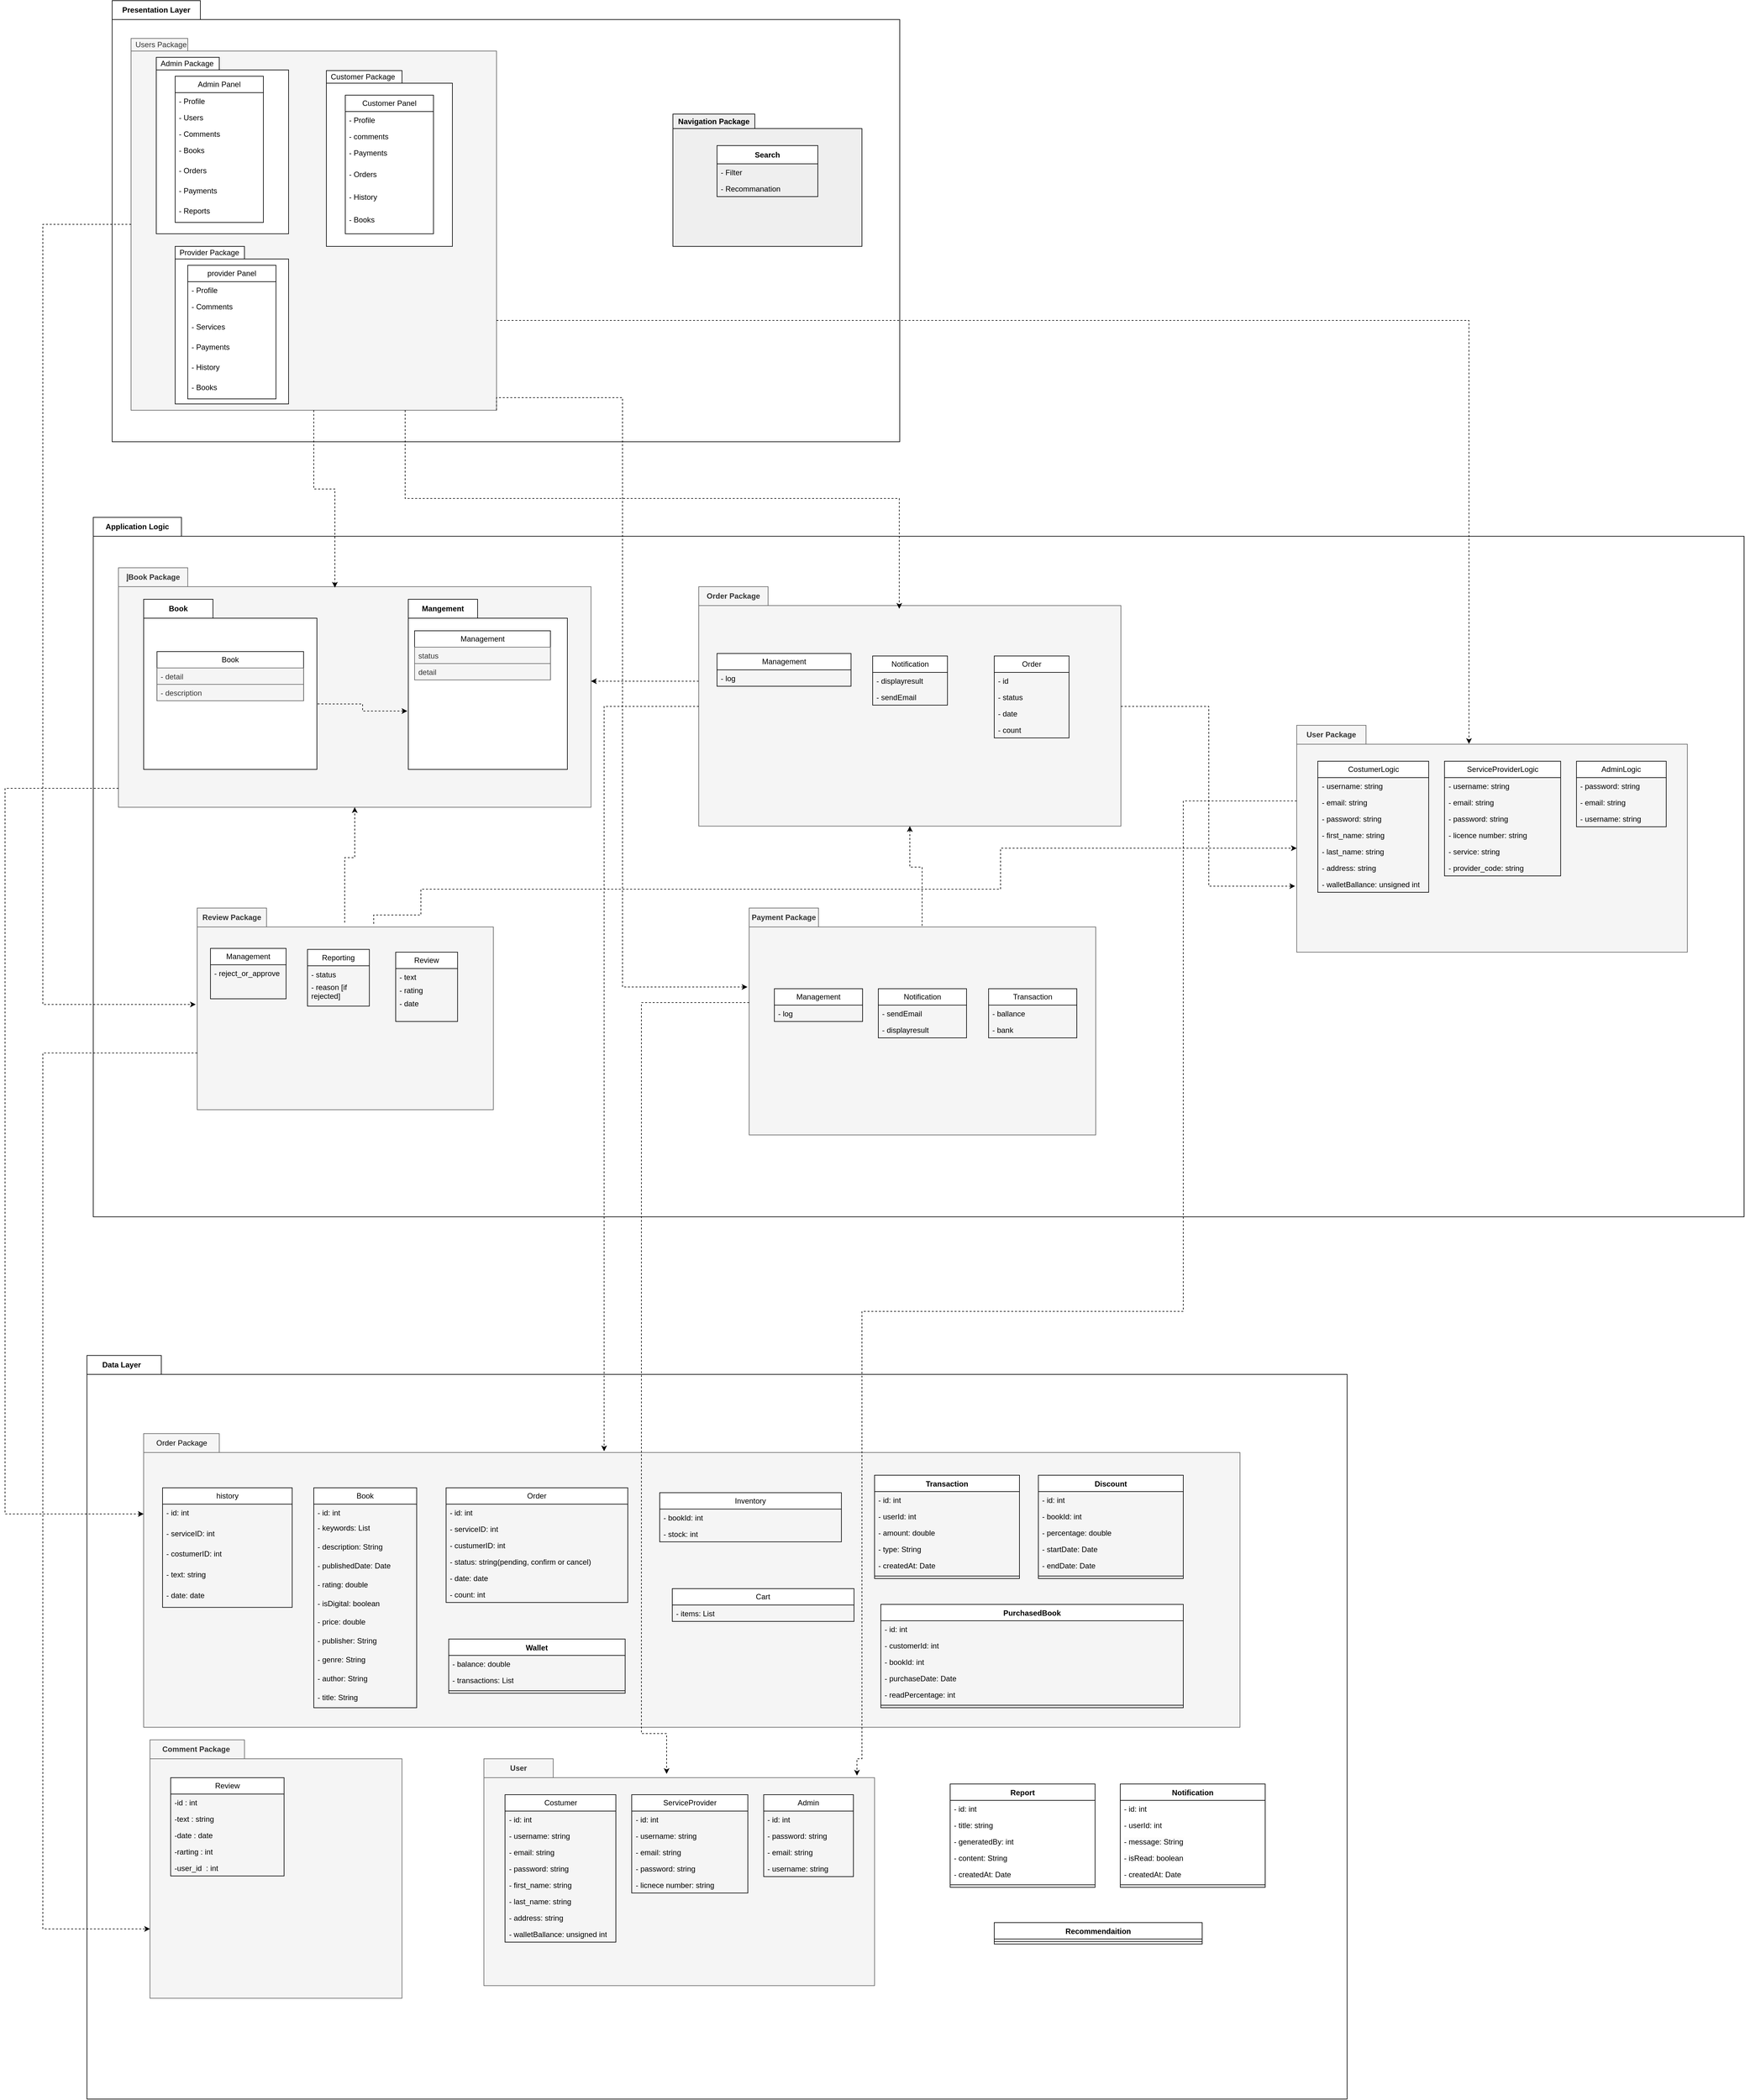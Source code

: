 <mxfile version="26.0.8">
  <diagram id="xWr2Er4t82YqYA30KSLj" name="Page-2">
    <mxGraphModel dx="2674" dy="1678" grid="1" gridSize="10" guides="1" tooltips="1" connect="1" arrows="1" fold="1" page="1" pageScale="1" pageWidth="1100" pageHeight="1700" math="0" shadow="0">
      <root>
        <mxCell id="0" />
        <mxCell id="1" parent="0" />
        <mxCell id="wobP2IaSqv85BQ5EtLf1-1" value="Application Logic" style="shape=folder;fontStyle=1;tabWidth=140;tabHeight=30;tabPosition=left;html=1;boundedLbl=1;labelInHeader=1;container=1;collapsible=0;recursiveResize=0;whiteSpace=wrap;" parent="1" vertex="1">
          <mxGeometry x="1250" y="1480" width="2620" height="1110" as="geometry" />
        </mxCell>
        <mxCell id="wobP2IaSqv85BQ5EtLf1-2" value="إBook Package" style="shape=folder;fontStyle=1;tabWidth=110;tabHeight=30;tabPosition=left;html=1;boundedLbl=1;labelInHeader=1;container=1;collapsible=0;whiteSpace=wrap;fillColor=#f5f5f5;fontColor=#333333;strokeColor=#666666;" parent="wobP2IaSqv85BQ5EtLf1-1" vertex="1">
          <mxGeometry x="40" y="80" width="750" height="380" as="geometry" />
        </mxCell>
        <mxCell id="wobP2IaSqv85BQ5EtLf1-3" value="" style="html=1;strokeColor=none;resizeWidth=1;resizeHeight=1;fillColor=none;part=1;connectable=0;allowArrows=0;deletable=0;whiteSpace=wrap;" parent="wobP2IaSqv85BQ5EtLf1-2" vertex="1">
          <mxGeometry width="750.0" height="266" relative="1" as="geometry">
            <mxPoint y="30" as="offset" />
          </mxGeometry>
        </mxCell>
        <mxCell id="wobP2IaSqv85BQ5EtLf1-4" value="Book" style="shape=folder;fontStyle=1;tabWidth=110;tabHeight=30;tabPosition=left;html=1;boundedLbl=1;labelInHeader=1;container=1;collapsible=0;whiteSpace=wrap;" parent="wobP2IaSqv85BQ5EtLf1-2" vertex="1">
          <mxGeometry x="40" y="50" width="275" height="270" as="geometry" />
        </mxCell>
        <mxCell id="wobP2IaSqv85BQ5EtLf1-5" value="" style="html=1;strokeColor=none;resizeWidth=1;resizeHeight=1;fillColor=none;part=1;connectable=0;allowArrows=0;deletable=0;whiteSpace=wrap;" parent="wobP2IaSqv85BQ5EtLf1-4" vertex="1">
          <mxGeometry width="275" height="189" relative="1" as="geometry">
            <mxPoint y="30" as="offset" />
          </mxGeometry>
        </mxCell>
        <mxCell id="wobP2IaSqv85BQ5EtLf1-6" value="Book" style="swimlane;fontStyle=0;childLayout=stackLayout;horizontal=1;startSize=26;horizontalStack=0;resizeParent=1;resizeParentMax=0;resizeLast=0;collapsible=1;marginBottom=0;whiteSpace=wrap;html=1;" parent="wobP2IaSqv85BQ5EtLf1-4" vertex="1">
          <mxGeometry x="21.154" y="83" width="232.692" height="78" as="geometry" />
        </mxCell>
        <mxCell id="wobP2IaSqv85BQ5EtLf1-7" value="- detail" style="text;strokeColor=#666666;fillColor=#f5f5f5;align=left;verticalAlign=top;spacingLeft=4;spacingRight=4;overflow=hidden;rotatable=0;points=[[0,0.5],[1,0.5]];portConstraint=eastwest;whiteSpace=wrap;html=1;fontColor=#333333;" parent="wobP2IaSqv85BQ5EtLf1-6" vertex="1">
          <mxGeometry y="26" width="232.692" height="26" as="geometry" />
        </mxCell>
        <mxCell id="wobP2IaSqv85BQ5EtLf1-8" value="- description" style="text;strokeColor=#666666;fillColor=#f5f5f5;align=left;verticalAlign=top;spacingLeft=4;spacingRight=4;overflow=hidden;rotatable=0;points=[[0,0.5],[1,0.5]];portConstraint=eastwest;whiteSpace=wrap;html=1;fontColor=#333333;" parent="wobP2IaSqv85BQ5EtLf1-6" vertex="1">
          <mxGeometry y="52" width="232.692" height="26" as="geometry" />
        </mxCell>
        <mxCell id="wobP2IaSqv85BQ5EtLf1-9" value="Mangement" style="shape=folder;fontStyle=1;tabWidth=110;tabHeight=30;tabPosition=left;html=1;boundedLbl=1;labelInHeader=1;container=1;collapsible=0;whiteSpace=wrap;" parent="wobP2IaSqv85BQ5EtLf1-2" vertex="1">
          <mxGeometry x="460" y="50" width="252.5" height="270" as="geometry" />
        </mxCell>
        <mxCell id="wobP2IaSqv85BQ5EtLf1-10" value="" style="html=1;strokeColor=none;resizeWidth=1;resizeHeight=1;fillColor=none;part=1;connectable=0;allowArrows=0;deletable=0;whiteSpace=wrap;" parent="wobP2IaSqv85BQ5EtLf1-9" vertex="1">
          <mxGeometry width="252.5" height="189" relative="1" as="geometry">
            <mxPoint y="30" as="offset" />
          </mxGeometry>
        </mxCell>
        <mxCell id="wobP2IaSqv85BQ5EtLf1-11" value="Management" style="swimlane;fontStyle=0;childLayout=stackLayout;horizontal=1;startSize=26;fillColor=none;horizontalStack=0;resizeParent=1;resizeParentMax=0;resizeLast=0;collapsible=1;marginBottom=0;whiteSpace=wrap;html=1;" parent="wobP2IaSqv85BQ5EtLf1-9" vertex="1">
          <mxGeometry x="10.001" y="50" width="215.596" height="78" as="geometry">
            <mxRectangle x="10.001" y="50" width="110" height="30" as="alternateBounds" />
          </mxGeometry>
        </mxCell>
        <mxCell id="wobP2IaSqv85BQ5EtLf1-12" value="status" style="text;strokeColor=#666666;fillColor=#f5f5f5;align=left;verticalAlign=top;spacingLeft=4;spacingRight=4;overflow=hidden;rotatable=0;points=[[0,0.5],[1,0.5]];portConstraint=eastwest;whiteSpace=wrap;html=1;fontColor=#333333;" parent="wobP2IaSqv85BQ5EtLf1-11" vertex="1">
          <mxGeometry y="26" width="215.596" height="26" as="geometry" />
        </mxCell>
        <mxCell id="wobP2IaSqv85BQ5EtLf1-13" value="detail" style="text;strokeColor=#666666;fillColor=#f5f5f5;align=left;verticalAlign=top;spacingLeft=4;spacingRight=4;overflow=hidden;rotatable=0;points=[[0,0.5],[1,0.5]];portConstraint=eastwest;whiteSpace=wrap;html=1;fontColor=#333333;" parent="wobP2IaSqv85BQ5EtLf1-11" vertex="1">
          <mxGeometry y="52" width="215.596" height="26" as="geometry" />
        </mxCell>
        <mxCell id="wobP2IaSqv85BQ5EtLf1-14" style="edgeStyle=orthogonalEdgeStyle;rounded=0;orthogonalLoop=1;jettySize=auto;html=1;exitX=1.004;exitY=0.615;exitDx=0;exitDy=0;exitPerimeter=0;entryX=-0.006;entryY=0.657;entryDx=0;entryDy=0;entryPerimeter=0;dashed=1;" parent="wobP2IaSqv85BQ5EtLf1-2" source="wobP2IaSqv85BQ5EtLf1-4" target="wobP2IaSqv85BQ5EtLf1-9" edge="1">
          <mxGeometry relative="1" as="geometry" />
        </mxCell>
        <mxCell id="wobP2IaSqv85BQ5EtLf1-15" style="edgeStyle=orthogonalEdgeStyle;rounded=0;orthogonalLoop=1;jettySize=auto;html=1;dashed=1;exitX=0.499;exitY=0.095;exitDx=0;exitDy=0;exitPerimeter=0;" parent="wobP2IaSqv85BQ5EtLf1-1" source="wobP2IaSqv85BQ5EtLf1-16" target="wobP2IaSqv85BQ5EtLf1-39" edge="1">
          <mxGeometry relative="1" as="geometry" />
        </mxCell>
        <mxCell id="wobP2IaSqv85BQ5EtLf1-16" value="Payment Package" style="shape=folder;fontStyle=1;tabWidth=110;tabHeight=30;tabPosition=left;html=1;boundedLbl=1;labelInHeader=1;container=1;collapsible=0;whiteSpace=wrap;fillColor=#f5f5f5;fontColor=#333333;strokeColor=#666666;" parent="wobP2IaSqv85BQ5EtLf1-1" vertex="1">
          <mxGeometry x="1041" y="620" width="550" height="360" as="geometry" />
        </mxCell>
        <mxCell id="wobP2IaSqv85BQ5EtLf1-17" value="&lt;span style=&quot;color: rgba(0, 0, 0, 0); font-family: monospace; font-size: 0px; text-align: start; text-wrap-mode: nowrap;&quot;&gt;%3CmxGraphModel%3E%3Croot%3E%3CmxCell%20id%3D%220%22%2F%3E%3CmxCell%20id%3D%221%22%20parent%3D%220%22%2F%3E%3CmxCell%20id%3D%222%22%20value%3D%22-%20payReserve%22%20style%3D%22text%3BstrokeColor%3Dnone%3BfillColor%3Dnone%3Balign%3Dleft%3BverticalAlign%3Dtop%3BspacingLeft%3D4%3BspacingRight%3D4%3Boverflow%3Dhidden%3Brotatable%3D0%3Bpoints%3D%5B%5B0%2C0.5%5D%2C%5B1%2C0.5%5D%5D%3BportConstraint%3Deastwest%3BwhiteSpace%3Dwrap%3Bhtml%3D1%3B%22%20vertex%3D%221%22%20parent%3D%221%22%3E%3CmxGeometry%20x%3D%22765%22%20y%3D%22484%22%20width%3D%22140%22%20height%3D%2226%22%20as%3D%22geometry%22%2F%3E%3C%2FmxCell%3E%3C%2Froot%3E%3C%2FmxGraphModel%3E&lt;/span&gt;" style="html=1;strokeColor=none;resizeWidth=1;resizeHeight=1;fillColor=none;part=1;connectable=0;allowArrows=0;deletable=0;whiteSpace=wrap;" parent="wobP2IaSqv85BQ5EtLf1-16" vertex="1">
          <mxGeometry width="550" height="252" relative="1" as="geometry">
            <mxPoint y="30" as="offset" />
          </mxGeometry>
        </mxCell>
        <mxCell id="wobP2IaSqv85BQ5EtLf1-18" value="Transaction" style="swimlane;fontStyle=0;childLayout=stackLayout;horizontal=1;startSize=26;horizontalStack=0;resizeParent=1;resizeParentMax=0;resizeLast=0;collapsible=1;marginBottom=0;whiteSpace=wrap;html=1;" parent="wobP2IaSqv85BQ5EtLf1-16" vertex="1">
          <mxGeometry x="380" y="128" width="140" height="78" as="geometry" />
        </mxCell>
        <mxCell id="wobP2IaSqv85BQ5EtLf1-19" value="- ballance" style="text;strokeColor=none;fillColor=none;align=left;verticalAlign=top;spacingLeft=4;spacingRight=4;overflow=hidden;rotatable=0;points=[[0,0.5],[1,0.5]];portConstraint=eastwest;whiteSpace=wrap;html=1;" parent="wobP2IaSqv85BQ5EtLf1-18" vertex="1">
          <mxGeometry y="26" width="140" height="26" as="geometry" />
        </mxCell>
        <mxCell id="wobP2IaSqv85BQ5EtLf1-20" value="- bank" style="text;strokeColor=none;fillColor=none;align=left;verticalAlign=top;spacingLeft=4;spacingRight=4;overflow=hidden;rotatable=0;points=[[0,0.5],[1,0.5]];portConstraint=eastwest;whiteSpace=wrap;html=1;" parent="wobP2IaSqv85BQ5EtLf1-18" vertex="1">
          <mxGeometry y="52" width="140" height="26" as="geometry" />
        </mxCell>
        <mxCell id="wobP2IaSqv85BQ5EtLf1-21" value="Notification" style="swimlane;fontStyle=0;childLayout=stackLayout;horizontal=1;startSize=26;horizontalStack=0;resizeParent=1;resizeParentMax=0;resizeLast=0;collapsible=1;marginBottom=0;whiteSpace=wrap;html=1;" parent="wobP2IaSqv85BQ5EtLf1-16" vertex="1">
          <mxGeometry x="205" y="128" width="140" height="78" as="geometry" />
        </mxCell>
        <mxCell id="wobP2IaSqv85BQ5EtLf1-22" value="- sendEmail" style="text;strokeColor=none;fillColor=none;align=left;verticalAlign=top;spacingLeft=4;spacingRight=4;overflow=hidden;rotatable=0;points=[[0,0.5],[1,0.5]];portConstraint=eastwest;whiteSpace=wrap;html=1;" parent="wobP2IaSqv85BQ5EtLf1-21" vertex="1">
          <mxGeometry y="26" width="140" height="26" as="geometry" />
        </mxCell>
        <mxCell id="wobP2IaSqv85BQ5EtLf1-23" value="- displayresult" style="text;strokeColor=none;fillColor=none;align=left;verticalAlign=top;spacingLeft=4;spacingRight=4;overflow=hidden;rotatable=0;points=[[0,0.5],[1,0.5]];portConstraint=eastwest;whiteSpace=wrap;html=1;" parent="wobP2IaSqv85BQ5EtLf1-21" vertex="1">
          <mxGeometry y="52" width="140" height="26" as="geometry" />
        </mxCell>
        <mxCell id="wobP2IaSqv85BQ5EtLf1-24" value="Management" style="swimlane;fontStyle=0;childLayout=stackLayout;horizontal=1;startSize=26;horizontalStack=0;resizeParent=1;resizeParentMax=0;resizeLast=0;collapsible=1;marginBottom=0;whiteSpace=wrap;html=1;" parent="wobP2IaSqv85BQ5EtLf1-16" vertex="1">
          <mxGeometry x="40" y="128" width="140" height="52" as="geometry" />
        </mxCell>
        <mxCell id="wobP2IaSqv85BQ5EtLf1-25" value="- log" style="text;strokeColor=none;fillColor=none;align=left;verticalAlign=top;spacingLeft=4;spacingRight=4;overflow=hidden;rotatable=0;points=[[0,0.5],[1,0.5]];portConstraint=eastwest;whiteSpace=wrap;html=1;" parent="wobP2IaSqv85BQ5EtLf1-24" vertex="1">
          <mxGeometry y="26" width="140" height="26" as="geometry" />
        </mxCell>
        <mxCell id="wobP2IaSqv85BQ5EtLf1-26" style="edgeStyle=orthogonalEdgeStyle;rounded=0;orthogonalLoop=1;jettySize=auto;html=1;dashed=1;exitX=0.498;exitY=0.072;exitDx=0;exitDy=0;exitPerimeter=0;" parent="wobP2IaSqv85BQ5EtLf1-1" source="wobP2IaSqv85BQ5EtLf1-27" target="wobP2IaSqv85BQ5EtLf1-2" edge="1">
          <mxGeometry relative="1" as="geometry" />
        </mxCell>
        <mxCell id="wobP2IaSqv85BQ5EtLf1-27" value="&lt;div style=&quot;direction: rtl;&quot;&gt;&lt;span style=&quot;background-color: initial;&quot;&gt;Review Package&lt;/span&gt;&lt;/div&gt;" style="shape=folder;fontStyle=1;tabWidth=110;tabHeight=30;tabPosition=left;html=1;boundedLbl=1;labelInHeader=1;container=1;collapsible=0;whiteSpace=wrap;fillColor=#f5f5f5;fontColor=#333333;strokeColor=#666666;" parent="wobP2IaSqv85BQ5EtLf1-1" vertex="1">
          <mxGeometry x="165" y="620" width="470" height="320" as="geometry" />
        </mxCell>
        <mxCell id="wobP2IaSqv85BQ5EtLf1-28" value="" style="html=1;strokeColor=none;resizeWidth=1;resizeHeight=1;fillColor=none;part=1;connectable=0;allowArrows=0;deletable=0;whiteSpace=wrap;" parent="wobP2IaSqv85BQ5EtLf1-27" vertex="1">
          <mxGeometry width="470.0" height="224.0" relative="1" as="geometry">
            <mxPoint y="30" as="offset" />
          </mxGeometry>
        </mxCell>
        <mxCell id="wobP2IaSqv85BQ5EtLf1-29" value="Management" style="swimlane;fontStyle=0;childLayout=stackLayout;horizontal=1;startSize=26;horizontalStack=0;resizeParent=1;resizeParentMax=0;resizeLast=0;collapsible=1;marginBottom=0;whiteSpace=wrap;html=1;" parent="wobP2IaSqv85BQ5EtLf1-27" vertex="1">
          <mxGeometry x="21.04" y="64" width="120" height="80" as="geometry" />
        </mxCell>
        <mxCell id="wobP2IaSqv85BQ5EtLf1-30" value="- reject_or_approve&amp;nbsp;" style="text;strokeColor=none;fillColor=none;align=left;verticalAlign=top;spacingLeft=4;spacingRight=4;overflow=hidden;rotatable=0;points=[[0,0.5],[1,0.5]];portConstraint=eastwest;whiteSpace=wrap;html=1;" parent="wobP2IaSqv85BQ5EtLf1-29" vertex="1">
          <mxGeometry y="26" width="120" height="54" as="geometry" />
        </mxCell>
        <mxCell id="wobP2IaSqv85BQ5EtLf1-31" value="Reporting" style="swimlane;fontStyle=0;childLayout=stackLayout;horizontal=1;startSize=26;horizontalStack=0;resizeParent=1;resizeParentMax=0;resizeLast=0;collapsible=1;marginBottom=0;whiteSpace=wrap;html=1;" parent="wobP2IaSqv85BQ5EtLf1-27" vertex="1">
          <mxGeometry x="175" y="65.6" width="98.21" height="90" as="geometry" />
        </mxCell>
        <mxCell id="wobP2IaSqv85BQ5EtLf1-32" value="- status" style="text;strokeColor=none;fillColor=none;align=left;verticalAlign=top;spacingLeft=4;spacingRight=4;overflow=hidden;rotatable=0;points=[[0,0.5],[1,0.5]];portConstraint=eastwest;whiteSpace=wrap;html=1;" parent="wobP2IaSqv85BQ5EtLf1-31" vertex="1">
          <mxGeometry y="26" width="98.21" height="20.8" as="geometry" />
        </mxCell>
        <mxCell id="wobP2IaSqv85BQ5EtLf1-33" value="- reason [if rejected]" style="text;strokeColor=none;fillColor=none;align=left;verticalAlign=top;spacingLeft=4;spacingRight=4;overflow=hidden;rotatable=0;points=[[0,0.5],[1,0.5]];portConstraint=eastwest;whiteSpace=wrap;html=1;" parent="wobP2IaSqv85BQ5EtLf1-31" vertex="1">
          <mxGeometry y="46.8" width="98.21" height="43.2" as="geometry" />
        </mxCell>
        <mxCell id="wobP2IaSqv85BQ5EtLf1-34" value="Review" style="swimlane;fontStyle=0;childLayout=stackLayout;horizontal=1;startSize=26;horizontalStack=0;resizeParent=1;resizeParentMax=0;resizeLast=0;collapsible=1;marginBottom=0;whiteSpace=wrap;html=1;" parent="wobP2IaSqv85BQ5EtLf1-27" vertex="1">
          <mxGeometry x="315" y="70" width="98.21" height="110" as="geometry" />
        </mxCell>
        <mxCell id="wobP2IaSqv85BQ5EtLf1-35" value="- text" style="text;strokeColor=none;fillColor=none;align=left;verticalAlign=top;spacingLeft=4;spacingRight=4;overflow=hidden;rotatable=0;points=[[0,0.5],[1,0.5]];portConstraint=eastwest;whiteSpace=wrap;html=1;" parent="wobP2IaSqv85BQ5EtLf1-34" vertex="1">
          <mxGeometry y="26" width="98.21" height="20.8" as="geometry" />
        </mxCell>
        <mxCell id="wobP2IaSqv85BQ5EtLf1-36" value="- rating" style="text;strokeColor=none;fillColor=none;align=left;verticalAlign=top;spacingLeft=4;spacingRight=4;overflow=hidden;rotatable=0;points=[[0,0.5],[1,0.5]];portConstraint=eastwest;whiteSpace=wrap;html=1;" parent="wobP2IaSqv85BQ5EtLf1-34" vertex="1">
          <mxGeometry y="46.8" width="98.21" height="20.8" as="geometry" />
        </mxCell>
        <mxCell id="wobP2IaSqv85BQ5EtLf1-37" value="- date" style="text;strokeColor=none;fillColor=none;align=left;verticalAlign=top;spacingLeft=4;spacingRight=4;overflow=hidden;rotatable=0;points=[[0,0.5],[1,0.5]];portConstraint=eastwest;whiteSpace=wrap;html=1;" parent="wobP2IaSqv85BQ5EtLf1-34" vertex="1">
          <mxGeometry y="67.6" width="98.21" height="42.4" as="geometry" />
        </mxCell>
        <mxCell id="wobP2IaSqv85BQ5EtLf1-38" style="edgeStyle=orthogonalEdgeStyle;rounded=0;orthogonalLoop=1;jettySize=auto;html=1;dashed=1;" parent="wobP2IaSqv85BQ5EtLf1-1" source="wobP2IaSqv85BQ5EtLf1-39" target="wobP2IaSqv85BQ5EtLf1-2" edge="1">
          <mxGeometry relative="1" as="geometry">
            <Array as="points">
              <mxPoint x="881" y="260" />
              <mxPoint x="881" y="260" />
            </Array>
          </mxGeometry>
        </mxCell>
        <mxCell id="wobP2IaSqv85BQ5EtLf1-39" value="Order Package" style="shape=folder;fontStyle=1;tabWidth=110;tabHeight=30;tabPosition=left;html=1;boundedLbl=1;labelInHeader=1;container=1;collapsible=0;whiteSpace=wrap;fillColor=#f5f5f5;fontColor=#333333;strokeColor=#666666;" parent="wobP2IaSqv85BQ5EtLf1-1" vertex="1">
          <mxGeometry x="961" y="110" width="670" height="380" as="geometry" />
        </mxCell>
        <mxCell id="wobP2IaSqv85BQ5EtLf1-40" value="" style="html=1;strokeColor=none;resizeWidth=1;resizeHeight=1;fillColor=none;part=1;connectable=0;allowArrows=0;deletable=0;whiteSpace=wrap;" parent="wobP2IaSqv85BQ5EtLf1-39" vertex="1">
          <mxGeometry width="357.333" height="114" relative="1" as="geometry">
            <mxPoint y="30" as="offset" />
          </mxGeometry>
        </mxCell>
        <mxCell id="wobP2IaSqv85BQ5EtLf1-41" value="Notification" style="swimlane;fontStyle=0;childLayout=stackLayout;horizontal=1;startSize=26;horizontalStack=0;resizeParent=1;resizeParentMax=0;resizeLast=0;collapsible=1;marginBottom=0;whiteSpace=wrap;html=1;" parent="wobP2IaSqv85BQ5EtLf1-39" vertex="1">
          <mxGeometry x="276.004" y="110.0" width="118.696" height="78" as="geometry">
            <mxRectangle x="276.004" y="110.0" width="100" height="30" as="alternateBounds" />
          </mxGeometry>
        </mxCell>
        <mxCell id="wobP2IaSqv85BQ5EtLf1-42" value="- displayresult" style="text;strokeColor=none;fillColor=none;align=left;verticalAlign=top;spacingLeft=4;spacingRight=4;overflow=hidden;rotatable=0;points=[[0,0.5],[1,0.5]];portConstraint=eastwest;whiteSpace=wrap;html=1;" parent="wobP2IaSqv85BQ5EtLf1-41" vertex="1">
          <mxGeometry y="26" width="118.696" height="26" as="geometry" />
        </mxCell>
        <mxCell id="wobP2IaSqv85BQ5EtLf1-43" value="- sendEmail" style="text;strokeColor=none;fillColor=none;align=left;verticalAlign=top;spacingLeft=4;spacingRight=4;overflow=hidden;rotatable=0;points=[[0,0.5],[1,0.5]];portConstraint=eastwest;whiteSpace=wrap;html=1;" parent="wobP2IaSqv85BQ5EtLf1-41" vertex="1">
          <mxGeometry y="52" width="118.696" height="26" as="geometry" />
        </mxCell>
        <mxCell id="wobP2IaSqv85BQ5EtLf1-44" value="Order" style="swimlane;fontStyle=0;childLayout=stackLayout;horizontal=1;startSize=26;horizontalStack=0;resizeParent=1;resizeParentMax=0;resizeLast=0;collapsible=1;marginBottom=0;whiteSpace=wrap;html=1;" parent="wobP2IaSqv85BQ5EtLf1-39" vertex="1">
          <mxGeometry x="469.004" y="110.0" width="118.696" height="130" as="geometry">
            <mxRectangle x="469.004" y="110.0" width="90" height="30" as="alternateBounds" />
          </mxGeometry>
        </mxCell>
        <mxCell id="wobP2IaSqv85BQ5EtLf1-45" value="- id" style="text;strokeColor=none;fillColor=none;align=left;verticalAlign=top;spacingLeft=4;spacingRight=4;overflow=hidden;rotatable=0;points=[[0,0.5],[1,0.5]];portConstraint=eastwest;whiteSpace=wrap;html=1;" parent="wobP2IaSqv85BQ5EtLf1-44" vertex="1">
          <mxGeometry y="26" width="118.696" height="26" as="geometry" />
        </mxCell>
        <mxCell id="wobP2IaSqv85BQ5EtLf1-46" value="- status" style="text;strokeColor=none;fillColor=none;align=left;verticalAlign=top;spacingLeft=4;spacingRight=4;overflow=hidden;rotatable=0;points=[[0,0.5],[1,0.5]];portConstraint=eastwest;whiteSpace=wrap;html=1;" parent="wobP2IaSqv85BQ5EtLf1-44" vertex="1">
          <mxGeometry y="52" width="118.696" height="26" as="geometry" />
        </mxCell>
        <mxCell id="wobP2IaSqv85BQ5EtLf1-47" value="- date" style="text;strokeColor=none;fillColor=none;align=left;verticalAlign=top;spacingLeft=4;spacingRight=4;overflow=hidden;rotatable=0;points=[[0,0.5],[1,0.5]];portConstraint=eastwest;whiteSpace=wrap;html=1;" parent="wobP2IaSqv85BQ5EtLf1-44" vertex="1">
          <mxGeometry y="78" width="118.696" height="26" as="geometry" />
        </mxCell>
        <mxCell id="wobP2IaSqv85BQ5EtLf1-48" value="- count" style="text;strokeColor=none;fillColor=none;align=left;verticalAlign=top;spacingLeft=4;spacingRight=4;overflow=hidden;rotatable=0;points=[[0,0.5],[1,0.5]];portConstraint=eastwest;whiteSpace=wrap;html=1;" parent="wobP2IaSqv85BQ5EtLf1-44" vertex="1">
          <mxGeometry y="104" width="118.696" height="26" as="geometry" />
        </mxCell>
        <mxCell id="wobP2IaSqv85BQ5EtLf1-49" value="Management" style="swimlane;fontStyle=0;childLayout=stackLayout;horizontal=1;startSize=26;horizontalStack=0;resizeParent=1;resizeParentMax=0;resizeLast=0;collapsible=1;marginBottom=0;whiteSpace=wrap;html=1;" parent="wobP2IaSqv85BQ5EtLf1-39" vertex="1">
          <mxGeometry x="29" y="106" width="212.69" height="52" as="geometry" />
        </mxCell>
        <mxCell id="wobP2IaSqv85BQ5EtLf1-50" value="- log" style="text;strokeColor=none;fillColor=none;align=left;verticalAlign=top;spacingLeft=4;spacingRight=4;overflow=hidden;rotatable=0;points=[[0,0.5],[1,0.5]];portConstraint=eastwest;whiteSpace=wrap;html=1;" parent="wobP2IaSqv85BQ5EtLf1-49" vertex="1">
          <mxGeometry y="26" width="212.69" height="26" as="geometry" />
        </mxCell>
        <mxCell id="wobP2IaSqv85BQ5EtLf1-51" value="User Package" style="shape=folder;fontStyle=1;tabWidth=110;tabHeight=30;tabPosition=left;html=1;boundedLbl=1;labelInHeader=1;container=1;collapsible=0;whiteSpace=wrap;fillColor=#f5f5f5;fontColor=#333333;strokeColor=#666666;" parent="wobP2IaSqv85BQ5EtLf1-1" vertex="1">
          <mxGeometry x="1910" y="330" width="620" height="360" as="geometry" />
        </mxCell>
        <mxCell id="wobP2IaSqv85BQ5EtLf1-52" value="" style="html=1;strokeColor=none;resizeWidth=1;resizeHeight=1;fillColor=none;part=1;connectable=0;allowArrows=0;deletable=0;whiteSpace=wrap;" parent="wobP2IaSqv85BQ5EtLf1-51" vertex="1">
          <mxGeometry width="620" height="252" relative="1" as="geometry">
            <mxPoint y="30" as="offset" />
          </mxGeometry>
        </mxCell>
        <mxCell id="wobP2IaSqv85BQ5EtLf1-53" value="CostumerLogic" style="swimlane;fontStyle=0;childLayout=stackLayout;horizontal=1;startSize=26;horizontalStack=0;resizeParent=1;resizeParentMax=0;resizeLast=0;collapsible=1;marginBottom=0;whiteSpace=wrap;html=1;" parent="wobP2IaSqv85BQ5EtLf1-51" vertex="1">
          <mxGeometry x="33.514" y="57" width="175.946" height="208" as="geometry" />
        </mxCell>
        <mxCell id="wobP2IaSqv85BQ5EtLf1-54" value="- username: string" style="text;strokeColor=none;fillColor=none;align=left;verticalAlign=top;spacingLeft=4;spacingRight=4;overflow=hidden;rotatable=0;points=[[0,0.5],[1,0.5]];portConstraint=eastwest;whiteSpace=wrap;html=1;" parent="wobP2IaSqv85BQ5EtLf1-53" vertex="1">
          <mxGeometry y="26" width="175.946" height="26" as="geometry" />
        </mxCell>
        <mxCell id="wobP2IaSqv85BQ5EtLf1-55" value="- email: string" style="text;strokeColor=none;fillColor=none;align=left;verticalAlign=top;spacingLeft=4;spacingRight=4;overflow=hidden;rotatable=0;points=[[0,0.5],[1,0.5]];portConstraint=eastwest;whiteSpace=wrap;html=1;" parent="wobP2IaSqv85BQ5EtLf1-53" vertex="1">
          <mxGeometry y="52" width="175.946" height="26" as="geometry" />
        </mxCell>
        <mxCell id="wobP2IaSqv85BQ5EtLf1-56" value="- password: string" style="text;strokeColor=none;fillColor=none;align=left;verticalAlign=top;spacingLeft=4;spacingRight=4;overflow=hidden;rotatable=0;points=[[0,0.5],[1,0.5]];portConstraint=eastwest;whiteSpace=wrap;html=1;" parent="wobP2IaSqv85BQ5EtLf1-53" vertex="1">
          <mxGeometry y="78" width="175.946" height="26" as="geometry" />
        </mxCell>
        <mxCell id="wobP2IaSqv85BQ5EtLf1-57" value="- first_name: string" style="text;strokeColor=none;fillColor=none;align=left;verticalAlign=top;spacingLeft=4;spacingRight=4;overflow=hidden;rotatable=0;points=[[0,0.5],[1,0.5]];portConstraint=eastwest;whiteSpace=wrap;html=1;" parent="wobP2IaSqv85BQ5EtLf1-53" vertex="1">
          <mxGeometry y="104" width="175.946" height="26" as="geometry" />
        </mxCell>
        <mxCell id="wobP2IaSqv85BQ5EtLf1-58" value="- last_name: string" style="text;strokeColor=none;fillColor=none;align=left;verticalAlign=top;spacingLeft=4;spacingRight=4;overflow=hidden;rotatable=0;points=[[0,0.5],[1,0.5]];portConstraint=eastwest;whiteSpace=wrap;html=1;" parent="wobP2IaSqv85BQ5EtLf1-53" vertex="1">
          <mxGeometry y="130" width="175.946" height="26" as="geometry" />
        </mxCell>
        <mxCell id="wobP2IaSqv85BQ5EtLf1-59" value="- address: string" style="text;strokeColor=none;fillColor=none;align=left;verticalAlign=top;spacingLeft=4;spacingRight=4;overflow=hidden;rotatable=0;points=[[0,0.5],[1,0.5]];portConstraint=eastwest;whiteSpace=wrap;html=1;" parent="wobP2IaSqv85BQ5EtLf1-53" vertex="1">
          <mxGeometry y="156" width="175.946" height="26" as="geometry" />
        </mxCell>
        <mxCell id="wobP2IaSqv85BQ5EtLf1-60" value="- walletBallance: unsigned int" style="text;strokeColor=none;fillColor=none;align=left;verticalAlign=top;spacingLeft=4;spacingRight=4;overflow=hidden;rotatable=0;points=[[0,0.5],[1,0.5]];portConstraint=eastwest;whiteSpace=wrap;html=1;" parent="wobP2IaSqv85BQ5EtLf1-53" vertex="1">
          <mxGeometry y="182" width="175.946" height="26" as="geometry" />
        </mxCell>
        <mxCell id="wobP2IaSqv85BQ5EtLf1-61" value="ServiceProviderLogic" style="swimlane;fontStyle=0;childLayout=stackLayout;horizontal=1;startSize=26;horizontalStack=0;resizeParent=1;resizeParentMax=0;resizeLast=0;collapsible=1;marginBottom=0;whiteSpace=wrap;html=1;" parent="wobP2IaSqv85BQ5EtLf1-51" vertex="1">
          <mxGeometry x="234.595" y="57" width="184.324" height="182" as="geometry" />
        </mxCell>
        <mxCell id="wobP2IaSqv85BQ5EtLf1-62" value="- username: string" style="text;strokeColor=none;fillColor=none;align=left;verticalAlign=top;spacingLeft=4;spacingRight=4;overflow=hidden;rotatable=0;points=[[0,0.5],[1,0.5]];portConstraint=eastwest;whiteSpace=wrap;html=1;" parent="wobP2IaSqv85BQ5EtLf1-61" vertex="1">
          <mxGeometry y="26" width="184.324" height="26" as="geometry" />
        </mxCell>
        <mxCell id="wobP2IaSqv85BQ5EtLf1-63" value="- email: string" style="text;strokeColor=none;fillColor=none;align=left;verticalAlign=top;spacingLeft=4;spacingRight=4;overflow=hidden;rotatable=0;points=[[0,0.5],[1,0.5]];portConstraint=eastwest;whiteSpace=wrap;html=1;" parent="wobP2IaSqv85BQ5EtLf1-61" vertex="1">
          <mxGeometry y="52" width="184.324" height="26" as="geometry" />
        </mxCell>
        <mxCell id="wobP2IaSqv85BQ5EtLf1-64" value="- password: string" style="text;strokeColor=none;fillColor=none;align=left;verticalAlign=top;spacingLeft=4;spacingRight=4;overflow=hidden;rotatable=0;points=[[0,0.5],[1,0.5]];portConstraint=eastwest;whiteSpace=wrap;html=1;" parent="wobP2IaSqv85BQ5EtLf1-61" vertex="1">
          <mxGeometry y="78" width="184.324" height="26" as="geometry" />
        </mxCell>
        <mxCell id="wobP2IaSqv85BQ5EtLf1-65" value="- licence number: string" style="text;strokeColor=none;fillColor=none;align=left;verticalAlign=top;spacingLeft=4;spacingRight=4;overflow=hidden;rotatable=0;points=[[0,0.5],[1,0.5]];portConstraint=eastwest;whiteSpace=wrap;html=1;" parent="wobP2IaSqv85BQ5EtLf1-61" vertex="1">
          <mxGeometry y="104" width="184.324" height="26" as="geometry" />
        </mxCell>
        <mxCell id="wobP2IaSqv85BQ5EtLf1-66" value="- service: string" style="text;strokeColor=none;fillColor=none;align=left;verticalAlign=top;spacingLeft=4;spacingRight=4;overflow=hidden;rotatable=0;points=[[0,0.5],[1,0.5]];portConstraint=eastwest;whiteSpace=wrap;html=1;" parent="wobP2IaSqv85BQ5EtLf1-61" vertex="1">
          <mxGeometry y="130" width="184.324" height="26" as="geometry" />
        </mxCell>
        <mxCell id="wobP2IaSqv85BQ5EtLf1-67" value="- provider_code: string" style="text;strokeColor=none;fillColor=none;align=left;verticalAlign=top;spacingLeft=4;spacingRight=4;overflow=hidden;rotatable=0;points=[[0,0.5],[1,0.5]];portConstraint=eastwest;whiteSpace=wrap;html=1;" parent="wobP2IaSqv85BQ5EtLf1-61" vertex="1">
          <mxGeometry y="156" width="184.324" height="26" as="geometry" />
        </mxCell>
        <mxCell id="wobP2IaSqv85BQ5EtLf1-68" value="AdminLogic" style="swimlane;fontStyle=0;childLayout=stackLayout;horizontal=1;startSize=26;horizontalStack=0;resizeParent=1;resizeParentMax=0;resizeLast=0;collapsible=1;marginBottom=0;whiteSpace=wrap;html=1;" parent="wobP2IaSqv85BQ5EtLf1-51" vertex="1">
          <mxGeometry x="444.054" y="57" width="142.432" height="104" as="geometry" />
        </mxCell>
        <mxCell id="wobP2IaSqv85BQ5EtLf1-69" value="- password: string" style="text;strokeColor=none;fillColor=none;align=left;verticalAlign=top;spacingLeft=4;spacingRight=4;overflow=hidden;rotatable=0;points=[[0,0.5],[1,0.5]];portConstraint=eastwest;whiteSpace=wrap;html=1;" parent="wobP2IaSqv85BQ5EtLf1-68" vertex="1">
          <mxGeometry y="26" width="142.432" height="26" as="geometry" />
        </mxCell>
        <mxCell id="wobP2IaSqv85BQ5EtLf1-70" value="- email: string" style="text;strokeColor=none;fillColor=none;align=left;verticalAlign=top;spacingLeft=4;spacingRight=4;overflow=hidden;rotatable=0;points=[[0,0.5],[1,0.5]];portConstraint=eastwest;whiteSpace=wrap;html=1;" parent="wobP2IaSqv85BQ5EtLf1-68" vertex="1">
          <mxGeometry y="52" width="142.432" height="26" as="geometry" />
        </mxCell>
        <mxCell id="wobP2IaSqv85BQ5EtLf1-71" value="- username: string" style="text;strokeColor=none;fillColor=none;align=left;verticalAlign=top;spacingLeft=4;spacingRight=4;overflow=hidden;rotatable=0;points=[[0,0.5],[1,0.5]];portConstraint=eastwest;whiteSpace=wrap;html=1;" parent="wobP2IaSqv85BQ5EtLf1-68" vertex="1">
          <mxGeometry y="78" width="142.432" height="26" as="geometry" />
        </mxCell>
        <mxCell id="wobP2IaSqv85BQ5EtLf1-72" style="edgeStyle=orthogonalEdgeStyle;rounded=0;orthogonalLoop=1;jettySize=auto;html=1;dashed=1;entryX=-0.004;entryY=0.709;entryDx=0;entryDy=0;entryPerimeter=0;" parent="wobP2IaSqv85BQ5EtLf1-1" source="wobP2IaSqv85BQ5EtLf1-39" target="wobP2IaSqv85BQ5EtLf1-51" edge="1">
          <mxGeometry relative="1" as="geometry">
            <mxPoint x="1590" y="650" as="sourcePoint" />
            <mxPoint x="1570" y="500" as="targetPoint" />
          </mxGeometry>
        </mxCell>
        <mxCell id="bs7dx5y6tpF_CZ55wjF5-35" style="edgeStyle=orthogonalEdgeStyle;rounded=0;orthogonalLoop=1;jettySize=auto;html=1;entryX=0;entryY=0;entryDx=0;entryDy=195;entryPerimeter=0;exitX=0.596;exitY=0.078;exitDx=0;exitDy=0;exitPerimeter=0;dashed=1;" parent="wobP2IaSqv85BQ5EtLf1-1" source="wobP2IaSqv85BQ5EtLf1-27" target="wobP2IaSqv85BQ5EtLf1-51" edge="1">
          <mxGeometry relative="1" as="geometry">
            <Array as="points">
              <mxPoint x="520" y="631" />
              <mxPoint x="520" y="590" />
              <mxPoint x="1440" y="590" />
              <mxPoint x="1440" y="525" />
            </Array>
          </mxGeometry>
        </mxCell>
        <mxCell id="wobP2IaSqv85BQ5EtLf1-135" value="Data Layer" style="shape=folder;fontStyle=1;tabWidth=110;tabHeight=30;tabPosition=left;html=1;boundedLbl=1;labelInHeader=1;container=1;collapsible=0;recursiveResize=0;whiteSpace=wrap;" parent="1" vertex="1">
          <mxGeometry x="1240" y="2810" width="2000" height="1180" as="geometry" />
        </mxCell>
        <mxCell id="wobP2IaSqv85BQ5EtLf1-136" value="User" style="shape=folder;fontStyle=1;tabWidth=110;tabHeight=30;tabPosition=left;html=1;boundedLbl=1;labelInHeader=1;container=1;collapsible=0;whiteSpace=wrap;fillColor=#f5f5f5;fontColor=#333333;strokeColor=#666666;" parent="wobP2IaSqv85BQ5EtLf1-135" vertex="1">
          <mxGeometry x="630" y="640" width="620" height="360" as="geometry" />
        </mxCell>
        <mxCell id="wobP2IaSqv85BQ5EtLf1-137" value="" style="html=1;strokeColor=none;resizeWidth=1;resizeHeight=1;fillColor=none;part=1;connectable=0;allowArrows=0;deletable=0;whiteSpace=wrap;" parent="wobP2IaSqv85BQ5EtLf1-136" vertex="1">
          <mxGeometry width="620" height="252" relative="1" as="geometry">
            <mxPoint y="30" as="offset" />
          </mxGeometry>
        </mxCell>
        <mxCell id="wobP2IaSqv85BQ5EtLf1-138" value="Costumer" style="swimlane;fontStyle=0;childLayout=stackLayout;horizontal=1;startSize=26;horizontalStack=0;resizeParent=1;resizeParentMax=0;resizeLast=0;collapsible=1;marginBottom=0;whiteSpace=wrap;html=1;" parent="wobP2IaSqv85BQ5EtLf1-136" vertex="1">
          <mxGeometry x="33.514" y="57" width="175.946" height="234" as="geometry" />
        </mxCell>
        <mxCell id="wobP2IaSqv85BQ5EtLf1-139" value="- id: int" style="text;strokeColor=none;fillColor=none;align=left;verticalAlign=top;spacingLeft=4;spacingRight=4;overflow=hidden;rotatable=0;points=[[0,0.5],[1,0.5]];portConstraint=eastwest;whiteSpace=wrap;html=1;" parent="wobP2IaSqv85BQ5EtLf1-138" vertex="1">
          <mxGeometry y="26" width="175.946" height="26" as="geometry" />
        </mxCell>
        <mxCell id="wobP2IaSqv85BQ5EtLf1-140" value="- username: string" style="text;strokeColor=none;fillColor=none;align=left;verticalAlign=top;spacingLeft=4;spacingRight=4;overflow=hidden;rotatable=0;points=[[0,0.5],[1,0.5]];portConstraint=eastwest;whiteSpace=wrap;html=1;" parent="wobP2IaSqv85BQ5EtLf1-138" vertex="1">
          <mxGeometry y="52" width="175.946" height="26" as="geometry" />
        </mxCell>
        <mxCell id="wobP2IaSqv85BQ5EtLf1-141" value="- email: string" style="text;strokeColor=none;fillColor=none;align=left;verticalAlign=top;spacingLeft=4;spacingRight=4;overflow=hidden;rotatable=0;points=[[0,0.5],[1,0.5]];portConstraint=eastwest;whiteSpace=wrap;html=1;" parent="wobP2IaSqv85BQ5EtLf1-138" vertex="1">
          <mxGeometry y="78" width="175.946" height="26" as="geometry" />
        </mxCell>
        <mxCell id="wobP2IaSqv85BQ5EtLf1-142" value="- password: string" style="text;strokeColor=none;fillColor=none;align=left;verticalAlign=top;spacingLeft=4;spacingRight=4;overflow=hidden;rotatable=0;points=[[0,0.5],[1,0.5]];portConstraint=eastwest;whiteSpace=wrap;html=1;" parent="wobP2IaSqv85BQ5EtLf1-138" vertex="1">
          <mxGeometry y="104" width="175.946" height="26" as="geometry" />
        </mxCell>
        <mxCell id="wobP2IaSqv85BQ5EtLf1-143" value="- first_name: string" style="text;strokeColor=none;fillColor=none;align=left;verticalAlign=top;spacingLeft=4;spacingRight=4;overflow=hidden;rotatable=0;points=[[0,0.5],[1,0.5]];portConstraint=eastwest;whiteSpace=wrap;html=1;" parent="wobP2IaSqv85BQ5EtLf1-138" vertex="1">
          <mxGeometry y="130" width="175.946" height="26" as="geometry" />
        </mxCell>
        <mxCell id="wobP2IaSqv85BQ5EtLf1-144" value="- last_name: string" style="text;strokeColor=none;fillColor=none;align=left;verticalAlign=top;spacingLeft=4;spacingRight=4;overflow=hidden;rotatable=0;points=[[0,0.5],[1,0.5]];portConstraint=eastwest;whiteSpace=wrap;html=1;" parent="wobP2IaSqv85BQ5EtLf1-138" vertex="1">
          <mxGeometry y="156" width="175.946" height="26" as="geometry" />
        </mxCell>
        <mxCell id="wobP2IaSqv85BQ5EtLf1-145" value="- address: string" style="text;strokeColor=none;fillColor=none;align=left;verticalAlign=top;spacingLeft=4;spacingRight=4;overflow=hidden;rotatable=0;points=[[0,0.5],[1,0.5]];portConstraint=eastwest;whiteSpace=wrap;html=1;" parent="wobP2IaSqv85BQ5EtLf1-138" vertex="1">
          <mxGeometry y="182" width="175.946" height="26" as="geometry" />
        </mxCell>
        <mxCell id="wobP2IaSqv85BQ5EtLf1-146" value="- walletBallance: unsigned int" style="text;strokeColor=none;fillColor=none;align=left;verticalAlign=top;spacingLeft=4;spacingRight=4;overflow=hidden;rotatable=0;points=[[0,0.5],[1,0.5]];portConstraint=eastwest;whiteSpace=wrap;html=1;" parent="wobP2IaSqv85BQ5EtLf1-138" vertex="1">
          <mxGeometry y="208" width="175.946" height="26" as="geometry" />
        </mxCell>
        <mxCell id="wobP2IaSqv85BQ5EtLf1-147" value="ServiceProvider" style="swimlane;fontStyle=0;childLayout=stackLayout;horizontal=1;startSize=26;horizontalStack=0;resizeParent=1;resizeParentMax=0;resizeLast=0;collapsible=1;marginBottom=0;whiteSpace=wrap;html=1;" parent="wobP2IaSqv85BQ5EtLf1-136" vertex="1">
          <mxGeometry x="234.595" y="57" width="184.324" height="156" as="geometry" />
        </mxCell>
        <mxCell id="wobP2IaSqv85BQ5EtLf1-148" value="- id: int" style="text;strokeColor=none;fillColor=none;align=left;verticalAlign=top;spacingLeft=4;spacingRight=4;overflow=hidden;rotatable=0;points=[[0,0.5],[1,0.5]];portConstraint=eastwest;whiteSpace=wrap;html=1;" parent="wobP2IaSqv85BQ5EtLf1-147" vertex="1">
          <mxGeometry y="26" width="184.324" height="26" as="geometry" />
        </mxCell>
        <mxCell id="wobP2IaSqv85BQ5EtLf1-149" value="- username: string" style="text;strokeColor=none;fillColor=none;align=left;verticalAlign=top;spacingLeft=4;spacingRight=4;overflow=hidden;rotatable=0;points=[[0,0.5],[1,0.5]];portConstraint=eastwest;whiteSpace=wrap;html=1;" parent="wobP2IaSqv85BQ5EtLf1-147" vertex="1">
          <mxGeometry y="52" width="184.324" height="26" as="geometry" />
        </mxCell>
        <mxCell id="wobP2IaSqv85BQ5EtLf1-150" value="- email: string" style="text;strokeColor=none;fillColor=none;align=left;verticalAlign=top;spacingLeft=4;spacingRight=4;overflow=hidden;rotatable=0;points=[[0,0.5],[1,0.5]];portConstraint=eastwest;whiteSpace=wrap;html=1;" parent="wobP2IaSqv85BQ5EtLf1-147" vertex="1">
          <mxGeometry y="78" width="184.324" height="26" as="geometry" />
        </mxCell>
        <mxCell id="wobP2IaSqv85BQ5EtLf1-151" value="- password: string" style="text;strokeColor=none;fillColor=none;align=left;verticalAlign=top;spacingLeft=4;spacingRight=4;overflow=hidden;rotatable=0;points=[[0,0.5],[1,0.5]];portConstraint=eastwest;whiteSpace=wrap;html=1;" parent="wobP2IaSqv85BQ5EtLf1-147" vertex="1">
          <mxGeometry y="104" width="184.324" height="26" as="geometry" />
        </mxCell>
        <mxCell id="wobP2IaSqv85BQ5EtLf1-153" value="- licnece number: string" style="text;strokeColor=none;fillColor=none;align=left;verticalAlign=top;spacingLeft=4;spacingRight=4;overflow=hidden;rotatable=0;points=[[0,0.5],[1,0.5]];portConstraint=eastwest;whiteSpace=wrap;html=1;" parent="wobP2IaSqv85BQ5EtLf1-147" vertex="1">
          <mxGeometry y="130" width="184.324" height="26" as="geometry" />
        </mxCell>
        <mxCell id="wobP2IaSqv85BQ5EtLf1-154" value="Admin" style="swimlane;fontStyle=0;childLayout=stackLayout;horizontal=1;startSize=26;horizontalStack=0;resizeParent=1;resizeParentMax=0;resizeLast=0;collapsible=1;marginBottom=0;whiteSpace=wrap;html=1;" parent="wobP2IaSqv85BQ5EtLf1-136" vertex="1">
          <mxGeometry x="444.054" y="57" width="142.432" height="130" as="geometry" />
        </mxCell>
        <mxCell id="wobP2IaSqv85BQ5EtLf1-155" value="- id: int" style="text;strokeColor=none;fillColor=none;align=left;verticalAlign=top;spacingLeft=4;spacingRight=4;overflow=hidden;rotatable=0;points=[[0,0.5],[1,0.5]];portConstraint=eastwest;whiteSpace=wrap;html=1;" parent="wobP2IaSqv85BQ5EtLf1-154" vertex="1">
          <mxGeometry y="26" width="142.432" height="26" as="geometry" />
        </mxCell>
        <mxCell id="wobP2IaSqv85BQ5EtLf1-156" value="- password: string" style="text;strokeColor=none;fillColor=none;align=left;verticalAlign=top;spacingLeft=4;spacingRight=4;overflow=hidden;rotatable=0;points=[[0,0.5],[1,0.5]];portConstraint=eastwest;whiteSpace=wrap;html=1;" parent="wobP2IaSqv85BQ5EtLf1-154" vertex="1">
          <mxGeometry y="52" width="142.432" height="26" as="geometry" />
        </mxCell>
        <mxCell id="wobP2IaSqv85BQ5EtLf1-157" value="- email: string" style="text;strokeColor=none;fillColor=none;align=left;verticalAlign=top;spacingLeft=4;spacingRight=4;overflow=hidden;rotatable=0;points=[[0,0.5],[1,0.5]];portConstraint=eastwest;whiteSpace=wrap;html=1;" parent="wobP2IaSqv85BQ5EtLf1-154" vertex="1">
          <mxGeometry y="78" width="142.432" height="26" as="geometry" />
        </mxCell>
        <mxCell id="wobP2IaSqv85BQ5EtLf1-158" value="- username: string" style="text;strokeColor=none;fillColor=none;align=left;verticalAlign=top;spacingLeft=4;spacingRight=4;overflow=hidden;rotatable=0;points=[[0,0.5],[1,0.5]];portConstraint=eastwest;whiteSpace=wrap;html=1;" parent="wobP2IaSqv85BQ5EtLf1-154" vertex="1">
          <mxGeometry y="104" width="142.432" height="26" as="geometry" />
        </mxCell>
        <mxCell id="wobP2IaSqv85BQ5EtLf1-159" value="" style="shape=folder;fontStyle=1;tabWidth=120;tabHeight=30;tabPosition=left;html=1;boundedLbl=1;whiteSpace=wrap;fillColor=#f5f5f5;fontColor=#333333;strokeColor=#666666;" parent="wobP2IaSqv85BQ5EtLf1-135" vertex="1">
          <mxGeometry x="90" y="124" width="1740" height="466" as="geometry" />
        </mxCell>
        <mxCell id="wobP2IaSqv85BQ5EtLf1-160" value="Order Package" style="text;html=1;align=center;verticalAlign=middle;resizable=0;points=[];autosize=1;strokeColor=none;fillColor=none;" parent="wobP2IaSqv85BQ5EtLf1-135" vertex="1">
          <mxGeometry x="100" y="124" width="100" height="30" as="geometry" />
        </mxCell>
        <mxCell id="wobP2IaSqv85BQ5EtLf1-161" value="Comment Package&amp;nbsp;" style="shape=folder;fontStyle=1;tabWidth=150;tabHeight=30;tabPosition=left;html=1;boundedLbl=1;labelInHeader=1;container=1;collapsible=0;recursiveResize=0;whiteSpace=wrap;fillColor=#f5f5f5;fontColor=#333333;strokeColor=#666666;" parent="wobP2IaSqv85BQ5EtLf1-135" vertex="1">
          <mxGeometry x="100" y="610" width="400" height="410" as="geometry" />
        </mxCell>
        <mxCell id="wobP2IaSqv85BQ5EtLf1-162" value="Review" style="swimlane;fontStyle=0;childLayout=stackLayout;horizontal=1;startSize=26;horizontalStack=0;resizeParent=1;resizeParentMax=0;resizeLast=0;collapsible=1;marginBottom=0;whiteSpace=wrap;html=1;" parent="wobP2IaSqv85BQ5EtLf1-161" vertex="1">
          <mxGeometry x="32.86" y="60" width="180" height="156" as="geometry" />
        </mxCell>
        <mxCell id="wobP2IaSqv85BQ5EtLf1-163" value="-id : int" style="text;strokeColor=none;fillColor=none;align=left;verticalAlign=top;spacingLeft=4;spacingRight=4;overflow=hidden;rotatable=0;points=[[0,0.5],[1,0.5]];portConstraint=eastwest;whiteSpace=wrap;html=1;" parent="wobP2IaSqv85BQ5EtLf1-162" vertex="1">
          <mxGeometry y="26" width="180" height="26" as="geometry" />
        </mxCell>
        <mxCell id="wobP2IaSqv85BQ5EtLf1-164" value="-text : string&amp;nbsp;" style="text;strokeColor=none;fillColor=none;align=left;verticalAlign=top;spacingLeft=4;spacingRight=4;overflow=hidden;rotatable=0;points=[[0,0.5],[1,0.5]];portConstraint=eastwest;whiteSpace=wrap;html=1;" parent="wobP2IaSqv85BQ5EtLf1-162" vertex="1">
          <mxGeometry y="52" width="180" height="26" as="geometry" />
        </mxCell>
        <mxCell id="wobP2IaSqv85BQ5EtLf1-165" value="-date : date&amp;nbsp;" style="text;strokeColor=none;fillColor=none;align=left;verticalAlign=top;spacingLeft=4;spacingRight=4;overflow=hidden;rotatable=0;points=[[0,0.5],[1,0.5]];portConstraint=eastwest;whiteSpace=wrap;html=1;" parent="wobP2IaSqv85BQ5EtLf1-162" vertex="1">
          <mxGeometry y="78" width="180" height="26" as="geometry" />
        </mxCell>
        <mxCell id="wobP2IaSqv85BQ5EtLf1-166" value="-rarting : int&amp;nbsp;" style="text;strokeColor=none;fillColor=none;align=left;verticalAlign=top;spacingLeft=4;spacingRight=4;overflow=hidden;rotatable=0;points=[[0,0.5],[1,0.5]];portConstraint=eastwest;whiteSpace=wrap;html=1;" parent="wobP2IaSqv85BQ5EtLf1-162" vertex="1">
          <mxGeometry y="104" width="180" height="26" as="geometry" />
        </mxCell>
        <mxCell id="wobP2IaSqv85BQ5EtLf1-167" value="-user_id&amp;nbsp; : int&amp;nbsp;" style="text;strokeColor=none;fillColor=none;align=left;verticalAlign=top;spacingLeft=4;spacingRight=4;overflow=hidden;rotatable=0;points=[[0,0.5],[1,0.5]];portConstraint=eastwest;whiteSpace=wrap;html=1;" parent="wobP2IaSqv85BQ5EtLf1-162" vertex="1">
          <mxGeometry y="130" width="180" height="26" as="geometry" />
        </mxCell>
        <mxCell id="wobP2IaSqv85BQ5EtLf1-169" value="Order" style="swimlane;fontStyle=0;childLayout=stackLayout;horizontal=1;startSize=26;horizontalStack=0;resizeParent=1;resizeParentMax=0;resizeLast=0;collapsible=1;marginBottom=0;whiteSpace=wrap;html=1;" parent="wobP2IaSqv85BQ5EtLf1-135" vertex="1">
          <mxGeometry x="570" y="210" width="288.4" height="182" as="geometry" />
        </mxCell>
        <mxCell id="wobP2IaSqv85BQ5EtLf1-170" value="- id: int" style="text;strokeColor=none;fillColor=none;align=left;verticalAlign=top;spacingLeft=4;spacingRight=4;overflow=hidden;rotatable=0;points=[[0,0.5],[1,0.5]];portConstraint=eastwest;whiteSpace=wrap;html=1;" parent="wobP2IaSqv85BQ5EtLf1-169" vertex="1">
          <mxGeometry y="26" width="288.4" height="26" as="geometry" />
        </mxCell>
        <mxCell id="wobP2IaSqv85BQ5EtLf1-171" value="- serviceID: int" style="text;strokeColor=none;fillColor=none;align=left;verticalAlign=top;spacingLeft=4;spacingRight=4;overflow=hidden;rotatable=0;points=[[0,0.5],[1,0.5]];portConstraint=eastwest;whiteSpace=wrap;html=1;" parent="wobP2IaSqv85BQ5EtLf1-169" vertex="1">
          <mxGeometry y="52" width="288.4" height="26" as="geometry" />
        </mxCell>
        <mxCell id="wobP2IaSqv85BQ5EtLf1-172" value="- custumerID: int" style="text;strokeColor=none;fillColor=none;align=left;verticalAlign=top;spacingLeft=4;spacingRight=4;overflow=hidden;rotatable=0;points=[[0,0.5],[1,0.5]];portConstraint=eastwest;whiteSpace=wrap;html=1;" parent="wobP2IaSqv85BQ5EtLf1-169" vertex="1">
          <mxGeometry y="78" width="288.4" height="26" as="geometry" />
        </mxCell>
        <mxCell id="wobP2IaSqv85BQ5EtLf1-173" value="- status: string(pending, confirm or cancel)" style="text;strokeColor=none;fillColor=none;align=left;verticalAlign=top;spacingLeft=4;spacingRight=4;overflow=hidden;rotatable=0;points=[[0,0.5],[1,0.5]];portConstraint=eastwest;whiteSpace=wrap;html=1;" parent="wobP2IaSqv85BQ5EtLf1-169" vertex="1">
          <mxGeometry y="104" width="288.4" height="26" as="geometry" />
        </mxCell>
        <mxCell id="wobP2IaSqv85BQ5EtLf1-174" value="- date: date" style="text;strokeColor=none;fillColor=none;align=left;verticalAlign=top;spacingLeft=4;spacingRight=4;overflow=hidden;rotatable=0;points=[[0,0.5],[1,0.5]];portConstraint=eastwest;whiteSpace=wrap;html=1;" parent="wobP2IaSqv85BQ5EtLf1-169" vertex="1">
          <mxGeometry y="130" width="288.4" height="26" as="geometry" />
        </mxCell>
        <mxCell id="wobP2IaSqv85BQ5EtLf1-175" value="- count: int" style="text;strokeColor=none;fillColor=none;align=left;verticalAlign=top;spacingLeft=4;spacingRight=4;overflow=hidden;rotatable=0;points=[[0,0.5],[1,0.5]];portConstraint=eastwest;whiteSpace=wrap;html=1;" parent="wobP2IaSqv85BQ5EtLf1-169" vertex="1">
          <mxGeometry y="156" width="288.4" height="26" as="geometry" />
        </mxCell>
        <mxCell id="wobP2IaSqv85BQ5EtLf1-176" value="Book" style="swimlane;fontStyle=0;childLayout=stackLayout;horizontal=1;startSize=26;horizontalStack=0;resizeParent=1;resizeParentMax=0;resizeLast=0;collapsible=1;marginBottom=0;whiteSpace=wrap;html=1;" parent="wobP2IaSqv85BQ5EtLf1-135" vertex="1">
          <mxGeometry x="360" y="210.003" width="163.33" height="349" as="geometry" />
        </mxCell>
        <mxCell id="JNgWv90s2Qd_EFOrx1hr-14" value="- id: int" style="text;strokeColor=none;fillColor=none;align=left;verticalAlign=top;spacingLeft=4;spacingRight=4;overflow=hidden;rotatable=0;points=[[0,0.5],[1,0.5]];portConstraint=eastwest;whiteSpace=wrap;html=1;" parent="wobP2IaSqv85BQ5EtLf1-176" vertex="1">
          <mxGeometry y="26" width="163.33" height="24" as="geometry" />
        </mxCell>
        <mxCell id="JNgWv90s2Qd_EFOrx1hr-24" value="&lt;div&gt;- keywords: List&lt;/div&gt;" style="text;strokeColor=none;fillColor=none;align=left;verticalAlign=top;spacingLeft=4;spacingRight=4;overflow=hidden;rotatable=0;points=[[0,0.5],[1,0.5]];portConstraint=eastwest;whiteSpace=wrap;html=1;" parent="wobP2IaSqv85BQ5EtLf1-176" vertex="1">
          <mxGeometry y="50" width="163.33" height="30" as="geometry" />
        </mxCell>
        <mxCell id="JNgWv90s2Qd_EFOrx1hr-23" value="- description: String&lt;div&gt;&lt;br/&gt;&lt;/div&gt;" style="text;strokeColor=none;fillColor=none;align=left;verticalAlign=top;spacingLeft=4;spacingRight=4;overflow=hidden;rotatable=0;points=[[0,0.5],[1,0.5]];portConstraint=eastwest;whiteSpace=wrap;html=1;" parent="wobP2IaSqv85BQ5EtLf1-176" vertex="1">
          <mxGeometry y="80" width="163.33" height="30" as="geometry" />
        </mxCell>
        <mxCell id="JNgWv90s2Qd_EFOrx1hr-22" value="- publishedDate: Date&lt;div&gt;&lt;br/&gt;&lt;/div&gt;" style="text;strokeColor=none;fillColor=none;align=left;verticalAlign=top;spacingLeft=4;spacingRight=4;overflow=hidden;rotatable=0;points=[[0,0.5],[1,0.5]];portConstraint=eastwest;whiteSpace=wrap;html=1;" parent="wobP2IaSqv85BQ5EtLf1-176" vertex="1">
          <mxGeometry y="110" width="163.33" height="30" as="geometry" />
        </mxCell>
        <mxCell id="JNgWv90s2Qd_EFOrx1hr-21" value="- rating: double&lt;div&gt;&lt;br/&gt;&lt;/div&gt;" style="text;strokeColor=none;fillColor=none;align=left;verticalAlign=top;spacingLeft=4;spacingRight=4;overflow=hidden;rotatable=0;points=[[0,0.5],[1,0.5]];portConstraint=eastwest;whiteSpace=wrap;html=1;" parent="wobP2IaSqv85BQ5EtLf1-176" vertex="1">
          <mxGeometry y="140" width="163.33" height="30" as="geometry" />
        </mxCell>
        <mxCell id="JNgWv90s2Qd_EFOrx1hr-20" value="- isDigital: boolean&lt;div&gt;&lt;br/&gt;&lt;/div&gt;" style="text;strokeColor=none;fillColor=none;align=left;verticalAlign=top;spacingLeft=4;spacingRight=4;overflow=hidden;rotatable=0;points=[[0,0.5],[1,0.5]];portConstraint=eastwest;whiteSpace=wrap;html=1;" parent="wobP2IaSqv85BQ5EtLf1-176" vertex="1">
          <mxGeometry y="170" width="163.33" height="29" as="geometry" />
        </mxCell>
        <mxCell id="JNgWv90s2Qd_EFOrx1hr-19" value="- price: double&lt;div&gt;&lt;br/&gt;&lt;/div&gt;" style="text;strokeColor=none;fillColor=none;align=left;verticalAlign=top;spacingLeft=4;spacingRight=4;overflow=hidden;rotatable=0;points=[[0,0.5],[1,0.5]];portConstraint=eastwest;whiteSpace=wrap;html=1;" parent="wobP2IaSqv85BQ5EtLf1-176" vertex="1">
          <mxGeometry y="199" width="163.33" height="30" as="geometry" />
        </mxCell>
        <mxCell id="JNgWv90s2Qd_EFOrx1hr-18" value="- publisher: String" style="text;strokeColor=none;fillColor=none;align=left;verticalAlign=top;spacingLeft=4;spacingRight=4;overflow=hidden;rotatable=0;points=[[0,0.5],[1,0.5]];portConstraint=eastwest;whiteSpace=wrap;html=1;" parent="wobP2IaSqv85BQ5EtLf1-176" vertex="1">
          <mxGeometry y="229" width="163.33" height="30" as="geometry" />
        </mxCell>
        <mxCell id="JNgWv90s2Qd_EFOrx1hr-17" value="- genre: String&lt;div&gt;&lt;br/&gt;&lt;/div&gt;" style="text;strokeColor=none;fillColor=none;align=left;verticalAlign=top;spacingLeft=4;spacingRight=4;overflow=hidden;rotatable=0;points=[[0,0.5],[1,0.5]];portConstraint=eastwest;whiteSpace=wrap;html=1;" parent="wobP2IaSqv85BQ5EtLf1-176" vertex="1">
          <mxGeometry y="259" width="163.33" height="30" as="geometry" />
        </mxCell>
        <mxCell id="JNgWv90s2Qd_EFOrx1hr-16" value="- author: String" style="text;strokeColor=none;fillColor=none;align=left;verticalAlign=top;spacingLeft=4;spacingRight=4;overflow=hidden;rotatable=0;points=[[0,0.5],[1,0.5]];portConstraint=eastwest;whiteSpace=wrap;html=1;" parent="wobP2IaSqv85BQ5EtLf1-176" vertex="1">
          <mxGeometry y="289" width="163.33" height="30" as="geometry" />
        </mxCell>
        <mxCell id="JNgWv90s2Qd_EFOrx1hr-15" value="- title: String" style="text;strokeColor=none;fillColor=none;align=left;verticalAlign=top;spacingLeft=4;spacingRight=4;overflow=hidden;rotatable=0;points=[[0,0.5],[1,0.5]];portConstraint=eastwest;whiteSpace=wrap;html=1;" parent="wobP2IaSqv85BQ5EtLf1-176" vertex="1">
          <mxGeometry y="319" width="163.33" height="30" as="geometry" />
        </mxCell>
        <mxCell id="wobP2IaSqv85BQ5EtLf1-191" value="history" style="swimlane;fontStyle=0;childLayout=stackLayout;horizontal=1;startSize=26;horizontalStack=0;resizeParent=1;resizeParentMax=0;resizeLast=0;collapsible=1;marginBottom=0;whiteSpace=wrap;html=1;" parent="wobP2IaSqv85BQ5EtLf1-135" vertex="1">
          <mxGeometry x="120.003" y="210.006" width="205.714" height="189.704" as="geometry" />
        </mxCell>
        <mxCell id="wobP2IaSqv85BQ5EtLf1-192" value="- id: int" style="text;strokeColor=none;fillColor=none;align=left;verticalAlign=top;spacingLeft=4;spacingRight=4;overflow=hidden;rotatable=0;points=[[0,0.5],[1,0.5]];portConstraint=eastwest;whiteSpace=wrap;html=1;" parent="wobP2IaSqv85BQ5EtLf1-191" vertex="1">
          <mxGeometry y="26" width="205.714" height="32.741" as="geometry" />
        </mxCell>
        <mxCell id="wobP2IaSqv85BQ5EtLf1-193" value="- serviceID: int" style="text;strokeColor=none;fillColor=none;align=left;verticalAlign=top;spacingLeft=4;spacingRight=4;overflow=hidden;rotatable=0;points=[[0,0.5],[1,0.5]];portConstraint=eastwest;whiteSpace=wrap;html=1;" parent="wobP2IaSqv85BQ5EtLf1-191" vertex="1">
          <mxGeometry y="58.741" width="205.714" height="32.741" as="geometry" />
        </mxCell>
        <mxCell id="wobP2IaSqv85BQ5EtLf1-194" value="- costumerID: int" style="text;strokeColor=none;fillColor=none;align=left;verticalAlign=top;spacingLeft=4;spacingRight=4;overflow=hidden;rotatable=0;points=[[0,0.5],[1,0.5]];portConstraint=eastwest;whiteSpace=wrap;html=1;" parent="wobP2IaSqv85BQ5EtLf1-191" vertex="1">
          <mxGeometry y="91.481" width="205.714" height="32.741" as="geometry" />
        </mxCell>
        <mxCell id="wobP2IaSqv85BQ5EtLf1-195" value="- text: string" style="text;strokeColor=none;fillColor=none;align=left;verticalAlign=top;spacingLeft=4;spacingRight=4;overflow=hidden;rotatable=0;points=[[0,0.5],[1,0.5]];portConstraint=eastwest;whiteSpace=wrap;html=1;" parent="wobP2IaSqv85BQ5EtLf1-191" vertex="1">
          <mxGeometry y="124.222" width="205.714" height="32.741" as="geometry" />
        </mxCell>
        <mxCell id="wobP2IaSqv85BQ5EtLf1-196" value="- date: date" style="text;strokeColor=none;fillColor=none;align=left;verticalAlign=top;spacingLeft=4;spacingRight=4;overflow=hidden;rotatable=0;points=[[0,0.5],[1,0.5]];portConstraint=eastwest;whiteSpace=wrap;html=1;" parent="wobP2IaSqv85BQ5EtLf1-191" vertex="1">
          <mxGeometry y="156.963" width="205.714" height="32.741" as="geometry" />
        </mxCell>
        <mxCell id="JNgWv90s2Qd_EFOrx1hr-25" value="Inventory" style="swimlane;fontStyle=0;childLayout=stackLayout;horizontal=1;startSize=26;horizontalStack=0;resizeParent=1;resizeParentMax=0;resizeLast=0;collapsible=1;marginBottom=0;whiteSpace=wrap;html=1;" parent="wobP2IaSqv85BQ5EtLf1-135" vertex="1">
          <mxGeometry x="909" y="217.71" width="288.4" height="78" as="geometry" />
        </mxCell>
        <mxCell id="JNgWv90s2Qd_EFOrx1hr-32" value="- bookId: int" style="text;strokeColor=none;fillColor=none;align=left;verticalAlign=top;spacingLeft=4;spacingRight=4;overflow=hidden;rotatable=0;points=[[0,0.5],[1,0.5]];portConstraint=eastwest;whiteSpace=wrap;html=1;" parent="JNgWv90s2Qd_EFOrx1hr-25" vertex="1">
          <mxGeometry y="26" width="288.4" height="26" as="geometry" />
        </mxCell>
        <mxCell id="JNgWv90s2Qd_EFOrx1hr-33" value="- stock: int" style="text;strokeColor=none;fillColor=none;align=left;verticalAlign=top;spacingLeft=4;spacingRight=4;overflow=hidden;rotatable=0;points=[[0,0.5],[1,0.5]];portConstraint=eastwest;whiteSpace=wrap;html=1;" parent="JNgWv90s2Qd_EFOrx1hr-25" vertex="1">
          <mxGeometry y="52" width="288.4" height="26" as="geometry" />
        </mxCell>
        <mxCell id="JNgWv90s2Qd_EFOrx1hr-35" value="Cart" style="swimlane;fontStyle=0;childLayout=stackLayout;horizontal=1;startSize=26;horizontalStack=0;resizeParent=1;resizeParentMax=0;resizeLast=0;collapsible=1;marginBottom=0;whiteSpace=wrap;html=1;" parent="wobP2IaSqv85BQ5EtLf1-135" vertex="1">
          <mxGeometry x="929" y="370" width="288.4" height="52" as="geometry" />
        </mxCell>
        <mxCell id="JNgWv90s2Qd_EFOrx1hr-34" value="&lt;div&gt;- items: List&lt;br&gt;&lt;div&gt;&lt;br&gt;&lt;/div&gt;&lt;/div&gt;" style="text;strokeColor=none;fillColor=none;align=left;verticalAlign=top;spacingLeft=4;spacingRight=4;overflow=hidden;rotatable=0;points=[[0,0.5],[1,0.5]];portConstraint=eastwest;whiteSpace=wrap;html=1;" parent="JNgWv90s2Qd_EFOrx1hr-35" vertex="1">
          <mxGeometry y="26" width="288.4" height="26" as="geometry" />
        </mxCell>
        <mxCell id="q9mEqZ_V6hO4sfGfL-Wj-17" value="Transaction" style="swimlane;fontStyle=1;align=center;verticalAlign=top;childLayout=stackLayout;horizontal=1;startSize=26;horizontalStack=0;resizeParent=1;resizeParentMax=0;resizeLast=0;collapsible=1;marginBottom=0;whiteSpace=wrap;html=1;" vertex="1" parent="wobP2IaSqv85BQ5EtLf1-135">
          <mxGeometry x="1250" y="190" width="230" height="164" as="geometry" />
        </mxCell>
        <mxCell id="q9mEqZ_V6hO4sfGfL-Wj-18" value="- id: int&lt;div&gt;&lt;br/&gt;&lt;/div&gt;" style="text;strokeColor=none;fillColor=none;align=left;verticalAlign=top;spacingLeft=4;spacingRight=4;overflow=hidden;rotatable=0;points=[[0,0.5],[1,0.5]];portConstraint=eastwest;whiteSpace=wrap;html=1;" vertex="1" parent="q9mEqZ_V6hO4sfGfL-Wj-17">
          <mxGeometry y="26" width="230" height="26" as="geometry" />
        </mxCell>
        <mxCell id="q9mEqZ_V6hO4sfGfL-Wj-19" value="- userId: int&lt;div&gt;&lt;br/&gt;&lt;/div&gt;" style="text;strokeColor=none;fillColor=none;align=left;verticalAlign=top;spacingLeft=4;spacingRight=4;overflow=hidden;rotatable=0;points=[[0,0.5],[1,0.5]];portConstraint=eastwest;whiteSpace=wrap;html=1;" vertex="1" parent="q9mEqZ_V6hO4sfGfL-Wj-17">
          <mxGeometry y="52" width="230" height="26" as="geometry" />
        </mxCell>
        <mxCell id="q9mEqZ_V6hO4sfGfL-Wj-20" value="- amount: double&lt;div&gt;&lt;br/&gt;&lt;/div&gt;" style="text;strokeColor=none;fillColor=none;align=left;verticalAlign=top;spacingLeft=4;spacingRight=4;overflow=hidden;rotatable=0;points=[[0,0.5],[1,0.5]];portConstraint=eastwest;whiteSpace=wrap;html=1;" vertex="1" parent="q9mEqZ_V6hO4sfGfL-Wj-17">
          <mxGeometry y="78" width="230" height="26" as="geometry" />
        </mxCell>
        <mxCell id="q9mEqZ_V6hO4sfGfL-Wj-21" value="- type: String" style="text;strokeColor=none;fillColor=none;align=left;verticalAlign=top;spacingLeft=4;spacingRight=4;overflow=hidden;rotatable=0;points=[[0,0.5],[1,0.5]];portConstraint=eastwest;whiteSpace=wrap;html=1;" vertex="1" parent="q9mEqZ_V6hO4sfGfL-Wj-17">
          <mxGeometry y="104" width="230" height="26" as="geometry" />
        </mxCell>
        <mxCell id="q9mEqZ_V6hO4sfGfL-Wj-22" value="- createdAt: Date" style="text;strokeColor=none;fillColor=none;align=left;verticalAlign=top;spacingLeft=4;spacingRight=4;overflow=hidden;rotatable=0;points=[[0,0.5],[1,0.5]];portConstraint=eastwest;whiteSpace=wrap;html=1;" vertex="1" parent="q9mEqZ_V6hO4sfGfL-Wj-17">
          <mxGeometry y="130" width="230" height="26" as="geometry" />
        </mxCell>
        <mxCell id="q9mEqZ_V6hO4sfGfL-Wj-23" value="" style="line;strokeWidth=1;fillColor=none;align=left;verticalAlign=middle;spacingTop=-1;spacingLeft=3;spacingRight=3;rotatable=0;labelPosition=right;points=[];portConstraint=eastwest;strokeColor=inherit;" vertex="1" parent="q9mEqZ_V6hO4sfGfL-Wj-17">
          <mxGeometry y="156" width="230" height="8" as="geometry" />
        </mxCell>
        <mxCell id="q9mEqZ_V6hO4sfGfL-Wj-26" value="Discount" style="swimlane;fontStyle=1;align=center;verticalAlign=top;childLayout=stackLayout;horizontal=1;startSize=26;horizontalStack=0;resizeParent=1;resizeParentMax=0;resizeLast=0;collapsible=1;marginBottom=0;whiteSpace=wrap;html=1;" vertex="1" parent="wobP2IaSqv85BQ5EtLf1-135">
          <mxGeometry x="1510" y="190" width="230" height="164" as="geometry" />
        </mxCell>
        <mxCell id="q9mEqZ_V6hO4sfGfL-Wj-27" value="- id: int&lt;div&gt;&lt;br/&gt;&lt;/div&gt;" style="text;strokeColor=none;fillColor=none;align=left;verticalAlign=top;spacingLeft=4;spacingRight=4;overflow=hidden;rotatable=0;points=[[0,0.5],[1,0.5]];portConstraint=eastwest;whiteSpace=wrap;html=1;" vertex="1" parent="q9mEqZ_V6hO4sfGfL-Wj-26">
          <mxGeometry y="26" width="230" height="26" as="geometry" />
        </mxCell>
        <mxCell id="q9mEqZ_V6hO4sfGfL-Wj-28" value="- bookId: int&lt;div&gt;&lt;br&gt;&lt;/div&gt;" style="text;strokeColor=none;fillColor=none;align=left;verticalAlign=top;spacingLeft=4;spacingRight=4;overflow=hidden;rotatable=0;points=[[0,0.5],[1,0.5]];portConstraint=eastwest;whiteSpace=wrap;html=1;" vertex="1" parent="q9mEqZ_V6hO4sfGfL-Wj-26">
          <mxGeometry y="52" width="230" height="26" as="geometry" />
        </mxCell>
        <mxCell id="q9mEqZ_V6hO4sfGfL-Wj-29" value="- percentage: double&lt;br&gt;&amp;nbsp;" style="text;strokeColor=none;fillColor=none;align=left;verticalAlign=top;spacingLeft=4;spacingRight=4;overflow=hidden;rotatable=0;points=[[0,0.5],[1,0.5]];portConstraint=eastwest;whiteSpace=wrap;html=1;" vertex="1" parent="q9mEqZ_V6hO4sfGfL-Wj-26">
          <mxGeometry y="78" width="230" height="26" as="geometry" />
        </mxCell>
        <mxCell id="q9mEqZ_V6hO4sfGfL-Wj-30" value="- startDate: Date&lt;div&gt;&lt;br&gt;&lt;/div&gt;" style="text;strokeColor=none;fillColor=none;align=left;verticalAlign=top;spacingLeft=4;spacingRight=4;overflow=hidden;rotatable=0;points=[[0,0.5],[1,0.5]];portConstraint=eastwest;whiteSpace=wrap;html=1;" vertex="1" parent="q9mEqZ_V6hO4sfGfL-Wj-26">
          <mxGeometry y="104" width="230" height="26" as="geometry" />
        </mxCell>
        <mxCell id="q9mEqZ_V6hO4sfGfL-Wj-31" value="- endDate: Date" style="text;strokeColor=none;fillColor=none;align=left;verticalAlign=top;spacingLeft=4;spacingRight=4;overflow=hidden;rotatable=0;points=[[0,0.5],[1,0.5]];portConstraint=eastwest;whiteSpace=wrap;html=1;" vertex="1" parent="q9mEqZ_V6hO4sfGfL-Wj-26">
          <mxGeometry y="130" width="230" height="26" as="geometry" />
        </mxCell>
        <mxCell id="q9mEqZ_V6hO4sfGfL-Wj-32" value="" style="line;strokeWidth=1;fillColor=none;align=left;verticalAlign=middle;spacingTop=-1;spacingLeft=3;spacingRight=3;rotatable=0;labelPosition=right;points=[];portConstraint=eastwest;strokeColor=inherit;" vertex="1" parent="q9mEqZ_V6hO4sfGfL-Wj-26">
          <mxGeometry y="156" width="230" height="8" as="geometry" />
        </mxCell>
        <mxCell id="q9mEqZ_V6hO4sfGfL-Wj-1" value="Wallet" style="swimlane;fontStyle=1;align=center;verticalAlign=top;childLayout=stackLayout;horizontal=1;startSize=26;horizontalStack=0;resizeParent=1;resizeParentMax=0;resizeLast=0;collapsible=1;marginBottom=0;whiteSpace=wrap;html=1;" vertex="1" parent="wobP2IaSqv85BQ5EtLf1-135">
          <mxGeometry x="574.2" y="450" width="280" height="86" as="geometry" />
        </mxCell>
        <mxCell id="q9mEqZ_V6hO4sfGfL-Wj-2" value="- balance: double" style="text;strokeColor=none;fillColor=none;align=left;verticalAlign=top;spacingLeft=4;spacingRight=4;overflow=hidden;rotatable=0;points=[[0,0.5],[1,0.5]];portConstraint=eastwest;whiteSpace=wrap;html=1;" vertex="1" parent="q9mEqZ_V6hO4sfGfL-Wj-1">
          <mxGeometry y="26" width="280" height="26" as="geometry" />
        </mxCell>
        <mxCell id="q9mEqZ_V6hO4sfGfL-Wj-3" value="- transactions: List" style="text;strokeColor=none;fillColor=none;align=left;verticalAlign=top;spacingLeft=4;spacingRight=4;overflow=hidden;rotatable=0;points=[[0,0.5],[1,0.5]];portConstraint=eastwest;whiteSpace=wrap;html=1;" vertex="1" parent="q9mEqZ_V6hO4sfGfL-Wj-1">
          <mxGeometry y="52" width="280" height="26" as="geometry" />
        </mxCell>
        <mxCell id="q9mEqZ_V6hO4sfGfL-Wj-4" value="" style="line;strokeWidth=1;fillColor=none;align=left;verticalAlign=middle;spacingTop=-1;spacingLeft=3;spacingRight=3;rotatable=0;labelPosition=right;points=[];portConstraint=eastwest;strokeColor=inherit;" vertex="1" parent="q9mEqZ_V6hO4sfGfL-Wj-1">
          <mxGeometry y="78" width="280" height="8" as="geometry" />
        </mxCell>
        <mxCell id="q9mEqZ_V6hO4sfGfL-Wj-9" value="&lt;span style=&quot;text-align: left;&quot;&gt;PurchasedBook&lt;/span&gt;" style="swimlane;fontStyle=1;align=center;verticalAlign=top;childLayout=stackLayout;horizontal=1;startSize=26;horizontalStack=0;resizeParent=1;resizeParentMax=0;resizeLast=0;collapsible=1;marginBottom=0;whiteSpace=wrap;html=1;" vertex="1" parent="wobP2IaSqv85BQ5EtLf1-135">
          <mxGeometry x="1260" y="395" width="480" height="164" as="geometry" />
        </mxCell>
        <mxCell id="q9mEqZ_V6hO4sfGfL-Wj-10" value="- id: int&lt;div&gt;&lt;br/&gt;&lt;/div&gt;" style="text;strokeColor=none;fillColor=none;align=left;verticalAlign=top;spacingLeft=4;spacingRight=4;overflow=hidden;rotatable=0;points=[[0,0.5],[1,0.5]];portConstraint=eastwest;whiteSpace=wrap;html=1;" vertex="1" parent="q9mEqZ_V6hO4sfGfL-Wj-9">
          <mxGeometry y="26" width="480" height="26" as="geometry" />
        </mxCell>
        <mxCell id="q9mEqZ_V6hO4sfGfL-Wj-11" value="- customerId: int&lt;div&gt;&lt;br/&gt;&lt;/div&gt;" style="text;strokeColor=none;fillColor=none;align=left;verticalAlign=top;spacingLeft=4;spacingRight=4;overflow=hidden;rotatable=0;points=[[0,0.5],[1,0.5]];portConstraint=eastwest;whiteSpace=wrap;html=1;" vertex="1" parent="q9mEqZ_V6hO4sfGfL-Wj-9">
          <mxGeometry y="52" width="480" height="26" as="geometry" />
        </mxCell>
        <mxCell id="q9mEqZ_V6hO4sfGfL-Wj-12" value="- bookId: int&lt;div&gt;&lt;br/&gt;&lt;/div&gt;" style="text;strokeColor=none;fillColor=none;align=left;verticalAlign=top;spacingLeft=4;spacingRight=4;overflow=hidden;rotatable=0;points=[[0,0.5],[1,0.5]];portConstraint=eastwest;whiteSpace=wrap;html=1;" vertex="1" parent="q9mEqZ_V6hO4sfGfL-Wj-9">
          <mxGeometry y="78" width="480" height="26" as="geometry" />
        </mxCell>
        <mxCell id="q9mEqZ_V6hO4sfGfL-Wj-13" value="- purchaseDate: Date&lt;div&gt;&lt;br/&gt;&lt;/div&gt;" style="text;strokeColor=none;fillColor=none;align=left;verticalAlign=top;spacingLeft=4;spacingRight=4;overflow=hidden;rotatable=0;points=[[0,0.5],[1,0.5]];portConstraint=eastwest;whiteSpace=wrap;html=1;" vertex="1" parent="q9mEqZ_V6hO4sfGfL-Wj-9">
          <mxGeometry y="104" width="480" height="26" as="geometry" />
        </mxCell>
        <mxCell id="q9mEqZ_V6hO4sfGfL-Wj-14" value="- readPercentage: int" style="text;strokeColor=none;fillColor=none;align=left;verticalAlign=top;spacingLeft=4;spacingRight=4;overflow=hidden;rotatable=0;points=[[0,0.5],[1,0.5]];portConstraint=eastwest;whiteSpace=wrap;html=1;" vertex="1" parent="q9mEqZ_V6hO4sfGfL-Wj-9">
          <mxGeometry y="130" width="480" height="26" as="geometry" />
        </mxCell>
        <mxCell id="q9mEqZ_V6hO4sfGfL-Wj-15" value="" style="line;strokeWidth=1;fillColor=none;align=left;verticalAlign=middle;spacingTop=-1;spacingLeft=3;spacingRight=3;rotatable=0;labelPosition=right;points=[];portConstraint=eastwest;strokeColor=inherit;" vertex="1" parent="q9mEqZ_V6hO4sfGfL-Wj-9">
          <mxGeometry y="156" width="480" height="8" as="geometry" />
        </mxCell>
        <mxCell id="q9mEqZ_V6hO4sfGfL-Wj-36" value="&lt;div style=&quot;text-align: left;&quot;&gt;Recommendaition&lt;/div&gt;" style="swimlane;fontStyle=1;align=center;verticalAlign=top;childLayout=stackLayout;horizontal=1;startSize=26;horizontalStack=0;resizeParent=1;resizeParentMax=0;resizeLast=0;collapsible=1;marginBottom=0;whiteSpace=wrap;html=1;" vertex="1" parent="wobP2IaSqv85BQ5EtLf1-135">
          <mxGeometry x="1440" y="900" width="330" height="34" as="geometry" />
        </mxCell>
        <mxCell id="q9mEqZ_V6hO4sfGfL-Wj-37" value="" style="line;strokeWidth=1;fillColor=none;align=left;verticalAlign=middle;spacingTop=-1;spacingLeft=3;spacingRight=3;rotatable=0;labelPosition=right;points=[];portConstraint=eastwest;strokeColor=inherit;" vertex="1" parent="q9mEqZ_V6hO4sfGfL-Wj-36">
          <mxGeometry y="26" width="330" height="8" as="geometry" />
        </mxCell>
        <mxCell id="q9mEqZ_V6hO4sfGfL-Wj-39" value="Notification" style="swimlane;fontStyle=1;align=center;verticalAlign=top;childLayout=stackLayout;horizontal=1;startSize=26;horizontalStack=0;resizeParent=1;resizeParentMax=0;resizeLast=0;collapsible=1;marginBottom=0;whiteSpace=wrap;html=1;" vertex="1" parent="wobP2IaSqv85BQ5EtLf1-135">
          <mxGeometry x="1640" y="680" width="230" height="164" as="geometry" />
        </mxCell>
        <mxCell id="q9mEqZ_V6hO4sfGfL-Wj-40" value="- id: int&lt;div&gt;&lt;br/&gt;&lt;/div&gt;" style="text;strokeColor=none;fillColor=none;align=left;verticalAlign=top;spacingLeft=4;spacingRight=4;overflow=hidden;rotatable=0;points=[[0,0.5],[1,0.5]];portConstraint=eastwest;whiteSpace=wrap;html=1;" vertex="1" parent="q9mEqZ_V6hO4sfGfL-Wj-39">
          <mxGeometry y="26" width="230" height="26" as="geometry" />
        </mxCell>
        <mxCell id="q9mEqZ_V6hO4sfGfL-Wj-41" value="- userId: int&lt;div&gt;&lt;br/&gt;&lt;/div&gt;" style="text;strokeColor=none;fillColor=none;align=left;verticalAlign=top;spacingLeft=4;spacingRight=4;overflow=hidden;rotatable=0;points=[[0,0.5],[1,0.5]];portConstraint=eastwest;whiteSpace=wrap;html=1;" vertex="1" parent="q9mEqZ_V6hO4sfGfL-Wj-39">
          <mxGeometry y="52" width="230" height="26" as="geometry" />
        </mxCell>
        <mxCell id="q9mEqZ_V6hO4sfGfL-Wj-42" value="&lt;span style=&quot;color: rgb(0, 0, 0); font-family: Helvetica; font-size: 12px; font-style: normal; font-variant-ligatures: normal; font-variant-caps: normal; font-weight: 400; letter-spacing: normal; orphans: 2; text-align: left; text-indent: 0px; text-transform: none; widows: 2; word-spacing: 0px; -webkit-text-stroke-width: 0px; white-space: normal; background-color: rgb(251, 251, 251); text-decoration-thickness: initial; text-decoration-style: initial; text-decoration-color: initial; float: none; display: inline !important;&quot;&gt;- message: String&lt;/span&gt;&lt;br style=&quot;forced-color-adjust: none; color: rgb(0, 0, 0); font-family: Helvetica; font-size: 12px; font-style: normal; font-variant-ligatures: normal; font-variant-caps: normal; font-weight: 400; letter-spacing: normal; orphans: 2; text-align: left; text-indent: 0px; text-transform: none; widows: 2; word-spacing: 0px; -webkit-text-stroke-width: 0px; white-space: normal; background-color: rgb(251, 251, 251); text-decoration-thickness: initial; text-decoration-style: initial; text-decoration-color: initial;&quot;&gt;" style="text;strokeColor=none;fillColor=none;align=left;verticalAlign=top;spacingLeft=4;spacingRight=4;overflow=hidden;rotatable=0;points=[[0,0.5],[1,0.5]];portConstraint=eastwest;whiteSpace=wrap;html=1;" vertex="1" parent="q9mEqZ_V6hO4sfGfL-Wj-39">
          <mxGeometry y="78" width="230" height="26" as="geometry" />
        </mxCell>
        <mxCell id="q9mEqZ_V6hO4sfGfL-Wj-43" value="&lt;span style=&quot;color: rgb(0, 0, 0); background-color: rgb(251, 251, 251); float: none; display: inline !important;&quot;&gt;- isRead: boolean&lt;/span&gt;&lt;br style=&quot;color: rgb(0, 0, 0); background-color: rgb(251, 251, 251);&quot;&gt;" style="text;strokeColor=none;fillColor=none;align=left;verticalAlign=top;spacingLeft=4;spacingRight=4;overflow=hidden;rotatable=0;points=[[0,0.5],[1,0.5]];portConstraint=eastwest;whiteSpace=wrap;html=1;" vertex="1" parent="q9mEqZ_V6hO4sfGfL-Wj-39">
          <mxGeometry y="104" width="230" height="26" as="geometry" />
        </mxCell>
        <mxCell id="q9mEqZ_V6hO4sfGfL-Wj-44" value="- createdAt: Date" style="text;strokeColor=none;fillColor=none;align=left;verticalAlign=top;spacingLeft=4;spacingRight=4;overflow=hidden;rotatable=0;points=[[0,0.5],[1,0.5]];portConstraint=eastwest;whiteSpace=wrap;html=1;" vertex="1" parent="q9mEqZ_V6hO4sfGfL-Wj-39">
          <mxGeometry y="130" width="230" height="26" as="geometry" />
        </mxCell>
        <mxCell id="q9mEqZ_V6hO4sfGfL-Wj-45" value="" style="line;strokeWidth=1;fillColor=none;align=left;verticalAlign=middle;spacingTop=-1;spacingLeft=3;spacingRight=3;rotatable=0;labelPosition=right;points=[];portConstraint=eastwest;strokeColor=inherit;" vertex="1" parent="q9mEqZ_V6hO4sfGfL-Wj-39">
          <mxGeometry y="156" width="230" height="8" as="geometry" />
        </mxCell>
        <mxCell id="wobP2IaSqv85BQ5EtLf1-185" style="edgeStyle=orthogonalEdgeStyle;rounded=0;orthogonalLoop=1;jettySize=auto;html=1;dashed=1;entryX=0;entryY=0;entryDx=0;entryDy=127.5;entryPerimeter=0;" parent="1" source="wobP2IaSqv85BQ5EtLf1-2" target="wobP2IaSqv85BQ5EtLf1-159" edge="1">
          <mxGeometry relative="1" as="geometry">
            <mxPoint x="1085" y="2966" as="targetPoint" />
            <Array as="points">
              <mxPoint x="1110" y="1910" />
              <mxPoint x="1110" y="3062" />
            </Array>
          </mxGeometry>
        </mxCell>
        <mxCell id="wobP2IaSqv85BQ5EtLf1-186" style="edgeStyle=orthogonalEdgeStyle;rounded=0;orthogonalLoop=1;jettySize=auto;html=1;dashed=1;entryX=0.42;entryY=0.06;entryDx=0;entryDy=0;entryPerimeter=0;" parent="1" source="wobP2IaSqv85BQ5EtLf1-39" target="wobP2IaSqv85BQ5EtLf1-159" edge="1">
          <mxGeometry relative="1" as="geometry">
            <Array as="points">
              <mxPoint x="2061" y="1780" />
            </Array>
            <mxPoint x="1500" y="2984" as="targetPoint" />
          </mxGeometry>
        </mxCell>
        <mxCell id="wobP2IaSqv85BQ5EtLf1-187" style="edgeStyle=orthogonalEdgeStyle;rounded=0;orthogonalLoop=1;jettySize=auto;html=1;dashed=1;" parent="1" source="wobP2IaSqv85BQ5EtLf1-16" edge="1">
          <mxGeometry relative="1" as="geometry">
            <Array as="points">
              <mxPoint x="2120" y="2250" />
              <mxPoint x="2120" y="3410" />
              <mxPoint x="2160" y="3410" />
            </Array>
            <mxPoint x="2160" y="3474" as="targetPoint" />
          </mxGeometry>
        </mxCell>
        <mxCell id="wobP2IaSqv85BQ5EtLf1-188" style="edgeStyle=orthogonalEdgeStyle;rounded=0;orthogonalLoop=1;jettySize=auto;html=1;dashed=1;entryX=0.955;entryY=0.074;entryDx=0;entryDy=0;entryPerimeter=0;" parent="1" source="wobP2IaSqv85BQ5EtLf1-51" target="wobP2IaSqv85BQ5EtLf1-136" edge="1">
          <mxGeometry relative="1" as="geometry">
            <Array as="points">
              <mxPoint x="2980" y="1930" />
              <mxPoint x="2980" y="2740" />
              <mxPoint x="2470" y="2740" />
              <mxPoint x="2470" y="3450" />
              <mxPoint x="2462" y="3450" />
            </Array>
            <mxPoint x="2460" y="2970" as="targetPoint" />
          </mxGeometry>
        </mxCell>
        <mxCell id="bs7dx5y6tpF_CZ55wjF5-1" value="Presentation Layer" style="shape=folder;fontStyle=1;tabWidth=140;tabHeight=30;tabPosition=left;html=1;boundedLbl=1;labelInHeader=1;container=1;collapsible=0;recursiveResize=0;whiteSpace=wrap;" parent="1" vertex="1">
          <mxGeometry x="1280" y="660" width="1250" height="700" as="geometry" />
        </mxCell>
        <mxCell id="bs7dx5y6tpF_CZ55wjF5-2" value="Users Package" style="shape=folder;xSize=90;align=left;spacingLeft=10;align=left;verticalAlign=top;spacingLeft=5;spacingTop=-4;tabWidth=90;tabHeight=20;tabPosition=left;html=1;recursiveResize=0;fillColor=#f5f5f5;fontColor=#333333;strokeColor=#666666;" parent="bs7dx5y6tpF_CZ55wjF5-1" vertex="1">
          <mxGeometry x="30" y="60" width="580" height="590" as="geometry" />
        </mxCell>
        <mxCell id="bs7dx5y6tpF_CZ55wjF5-5" value="Admin Package" style="shape=folder;xSize=90;align=left;spacingLeft=10;align=left;verticalAlign=top;spacingLeft=5;spacingTop=-4;tabWidth=100;tabHeight=20;tabPosition=left;html=1;recursiveResize=0;" parent="bs7dx5y6tpF_CZ55wjF5-1" vertex="1">
          <mxGeometry x="70" y="90" width="210" height="280" as="geometry" />
        </mxCell>
        <mxCell id="bs7dx5y6tpF_CZ55wjF5-6" value="Admin Panel" style="swimlane;fontStyle=0;childLayout=stackLayout;horizontal=1;startSize=26;fillColor=none;horizontalStack=0;resizeParent=1;resizeParentMax=0;resizeLast=0;collapsible=1;marginBottom=0;whiteSpace=wrap;html=1;" parent="bs7dx5y6tpF_CZ55wjF5-1" vertex="1">
          <mxGeometry x="100" y="120" width="140" height="232" as="geometry" />
        </mxCell>
        <mxCell id="bs7dx5y6tpF_CZ55wjF5-7" value="- Profile" style="text;strokeColor=none;fillColor=none;align=left;verticalAlign=top;spacingLeft=4;spacingRight=4;overflow=hidden;rotatable=0;points=[[0,0.5],[1,0.5]];portConstraint=eastwest;whiteSpace=wrap;html=1;" parent="bs7dx5y6tpF_CZ55wjF5-6" vertex="1">
          <mxGeometry y="26" width="140" height="26" as="geometry" />
        </mxCell>
        <mxCell id="bs7dx5y6tpF_CZ55wjF5-29" value="- Users" style="text;strokeColor=none;fillColor=none;align=left;verticalAlign=top;spacingLeft=4;spacingRight=4;overflow=hidden;rotatable=0;points=[[0,0.5],[1,0.5]];portConstraint=eastwest;whiteSpace=wrap;html=1;" parent="bs7dx5y6tpF_CZ55wjF5-6" vertex="1">
          <mxGeometry y="52" width="140" height="26" as="geometry" />
        </mxCell>
        <mxCell id="bs7dx5y6tpF_CZ55wjF5-8" value="- Comments" style="text;strokeColor=none;fillColor=none;align=left;verticalAlign=top;spacingLeft=4;spacingRight=4;overflow=hidden;rotatable=0;points=[[0,0.5],[1,0.5]];portConstraint=eastwest;whiteSpace=wrap;html=1;" parent="bs7dx5y6tpF_CZ55wjF5-6" vertex="1">
          <mxGeometry y="78" width="140" height="26" as="geometry" />
        </mxCell>
        <mxCell id="bs7dx5y6tpF_CZ55wjF5-9" value="- Books" style="text;strokeColor=none;fillColor=none;align=left;verticalAlign=top;spacingLeft=4;spacingRight=4;overflow=hidden;rotatable=0;points=[[0,0.5],[1,0.5]];portConstraint=eastwest;whiteSpace=wrap;html=1;" parent="bs7dx5y6tpF_CZ55wjF5-6" vertex="1">
          <mxGeometry y="104" width="140" height="32" as="geometry" />
        </mxCell>
        <mxCell id="bs7dx5y6tpF_CZ55wjF5-10" value="- Orders" style="text;strokeColor=none;fillColor=none;align=left;verticalAlign=top;spacingLeft=4;spacingRight=4;overflow=hidden;rotatable=0;points=[[0,0.5],[1,0.5]];portConstraint=eastwest;whiteSpace=wrap;html=1;" parent="bs7dx5y6tpF_CZ55wjF5-6" vertex="1">
          <mxGeometry y="136" width="140" height="32" as="geometry" />
        </mxCell>
        <mxCell id="bs7dx5y6tpF_CZ55wjF5-11" value="- Payments" style="text;strokeColor=none;fillColor=none;align=left;verticalAlign=top;spacingLeft=4;spacingRight=4;overflow=hidden;rotatable=0;points=[[0,0.5],[1,0.5]];portConstraint=eastwest;whiteSpace=wrap;html=1;" parent="bs7dx5y6tpF_CZ55wjF5-6" vertex="1">
          <mxGeometry y="168" width="140" height="32" as="geometry" />
        </mxCell>
        <mxCell id="bs7dx5y6tpF_CZ55wjF5-12" value="- Reports" style="text;strokeColor=none;fillColor=none;align=left;verticalAlign=top;spacingLeft=4;spacingRight=4;overflow=hidden;rotatable=0;points=[[0,0.5],[1,0.5]];portConstraint=eastwest;whiteSpace=wrap;html=1;" parent="bs7dx5y6tpF_CZ55wjF5-6" vertex="1">
          <mxGeometry y="200" width="140" height="32" as="geometry" />
        </mxCell>
        <mxCell id="bs7dx5y6tpF_CZ55wjF5-13" value="Customer Package" style="shape=folder;xSize=90;align=left;spacingLeft=10;align=left;verticalAlign=top;spacingLeft=5;spacingTop=-4;tabWidth=120;tabHeight=20;tabPosition=left;html=1;recursiveResize=0;" parent="bs7dx5y6tpF_CZ55wjF5-1" vertex="1">
          <mxGeometry x="340" y="111" width="200" height="279" as="geometry" />
        </mxCell>
        <mxCell id="bs7dx5y6tpF_CZ55wjF5-14" value="Customer Panel" style="swimlane;fontStyle=0;childLayout=stackLayout;horizontal=1;startSize=26;fillColor=none;horizontalStack=0;resizeParent=1;resizeParentMax=0;resizeLast=0;collapsible=1;marginBottom=0;whiteSpace=wrap;html=1;" parent="bs7dx5y6tpF_CZ55wjF5-1" vertex="1">
          <mxGeometry x="370" y="150" width="140" height="220" as="geometry">
            <mxRectangle x="500" y="132" width="130" height="30" as="alternateBounds" />
          </mxGeometry>
        </mxCell>
        <mxCell id="bs7dx5y6tpF_CZ55wjF5-15" value="- Profile" style="text;strokeColor=none;fillColor=none;align=left;verticalAlign=top;spacingLeft=4;spacingRight=4;overflow=hidden;rotatable=0;points=[[0,0.5],[1,0.5]];portConstraint=eastwest;whiteSpace=wrap;html=1;" parent="bs7dx5y6tpF_CZ55wjF5-14" vertex="1">
          <mxGeometry y="26" width="140" height="26" as="geometry" />
        </mxCell>
        <mxCell id="bs7dx5y6tpF_CZ55wjF5-16" value="- comments" style="text;strokeColor=none;fillColor=none;align=left;verticalAlign=top;spacingLeft=4;spacingRight=4;overflow=hidden;rotatable=0;points=[[0,0.5],[1,0.5]];portConstraint=eastwest;whiteSpace=wrap;html=1;" parent="bs7dx5y6tpF_CZ55wjF5-14" vertex="1">
          <mxGeometry y="52" width="140" height="26" as="geometry" />
        </mxCell>
        <mxCell id="bs7dx5y6tpF_CZ55wjF5-17" value="- Payments" style="text;strokeColor=none;fillColor=none;align=left;verticalAlign=top;spacingLeft=4;spacingRight=4;overflow=hidden;rotatable=0;points=[[0,0.5],[1,0.5]];portConstraint=eastwest;whiteSpace=wrap;html=1;" parent="bs7dx5y6tpF_CZ55wjF5-14" vertex="1">
          <mxGeometry y="78" width="140" height="34" as="geometry" />
        </mxCell>
        <mxCell id="bs7dx5y6tpF_CZ55wjF5-18" value="- Orders" style="text;strokeColor=none;fillColor=none;align=left;verticalAlign=top;spacingLeft=4;spacingRight=4;overflow=hidden;rotatable=0;points=[[0,0.5],[1,0.5]];portConstraint=eastwest;whiteSpace=wrap;html=1;" parent="bs7dx5y6tpF_CZ55wjF5-14" vertex="1">
          <mxGeometry y="112" width="140" height="36" as="geometry" />
        </mxCell>
        <mxCell id="bs7dx5y6tpF_CZ55wjF5-19" value="- History" style="text;strokeColor=none;fillColor=none;align=left;verticalAlign=top;spacingLeft=4;spacingRight=4;overflow=hidden;rotatable=0;points=[[0,0.5],[1,0.5]];portConstraint=eastwest;whiteSpace=wrap;html=1;" parent="bs7dx5y6tpF_CZ55wjF5-14" vertex="1">
          <mxGeometry y="148" width="140" height="36" as="geometry" />
        </mxCell>
        <mxCell id="JNgWv90s2Qd_EFOrx1hr-1" value="- Books" style="text;strokeColor=none;fillColor=none;align=left;verticalAlign=top;spacingLeft=4;spacingRight=4;overflow=hidden;rotatable=0;points=[[0,0.5],[1,0.5]];portConstraint=eastwest;whiteSpace=wrap;html=1;" parent="bs7dx5y6tpF_CZ55wjF5-14" vertex="1">
          <mxGeometry y="184" width="140" height="36" as="geometry" />
        </mxCell>
        <mxCell id="bs7dx5y6tpF_CZ55wjF5-20" value="Provider Package" style="shape=folder;xSize=90;align=left;spacingLeft=10;align=left;verticalAlign=top;spacingLeft=5;spacingTop=-4;tabWidth=110;tabHeight=20;tabPosition=left;html=1;recursiveResize=0;" parent="bs7dx5y6tpF_CZ55wjF5-1" vertex="1">
          <mxGeometry x="100" y="390" width="180" height="250" as="geometry" />
        </mxCell>
        <mxCell id="bs7dx5y6tpF_CZ55wjF5-21" value="provider Panel" style="swimlane;fontStyle=0;childLayout=stackLayout;horizontal=1;startSize=26;fillColor=none;horizontalStack=0;resizeParent=1;resizeParentMax=0;resizeLast=0;collapsible=1;marginBottom=0;whiteSpace=wrap;html=1;" parent="bs7dx5y6tpF_CZ55wjF5-1" vertex="1">
          <mxGeometry x="120" y="420" width="140" height="212" as="geometry">
            <mxRectangle x="110" y="417" width="120" height="30" as="alternateBounds" />
          </mxGeometry>
        </mxCell>
        <mxCell id="bs7dx5y6tpF_CZ55wjF5-22" value="- Profile" style="text;strokeColor=none;fillColor=none;align=left;verticalAlign=top;spacingLeft=4;spacingRight=4;overflow=hidden;rotatable=0;points=[[0,0.5],[1,0.5]];portConstraint=eastwest;whiteSpace=wrap;html=1;" parent="bs7dx5y6tpF_CZ55wjF5-21" vertex="1">
          <mxGeometry y="26" width="140" height="26" as="geometry" />
        </mxCell>
        <mxCell id="bs7dx5y6tpF_CZ55wjF5-23" value="- Comments" style="text;strokeColor=none;fillColor=none;align=left;verticalAlign=top;spacingLeft=4;spacingRight=4;overflow=hidden;rotatable=0;points=[[0,0.5],[1,0.5]];portConstraint=eastwest;whiteSpace=wrap;html=1;" parent="bs7dx5y6tpF_CZ55wjF5-21" vertex="1">
          <mxGeometry y="52" width="140" height="32" as="geometry" />
        </mxCell>
        <mxCell id="bs7dx5y6tpF_CZ55wjF5-24" value="- Services" style="text;strokeColor=none;fillColor=none;align=left;verticalAlign=top;spacingLeft=4;spacingRight=4;overflow=hidden;rotatable=0;points=[[0,0.5],[1,0.5]];portConstraint=eastwest;whiteSpace=wrap;html=1;" parent="bs7dx5y6tpF_CZ55wjF5-21" vertex="1">
          <mxGeometry y="84" width="140" height="32" as="geometry" />
        </mxCell>
        <mxCell id="bs7dx5y6tpF_CZ55wjF5-30" value="- Payments" style="text;strokeColor=none;fillColor=none;align=left;verticalAlign=top;spacingLeft=4;spacingRight=4;overflow=hidden;rotatable=0;points=[[0,0.5],[1,0.5]];portConstraint=eastwest;whiteSpace=wrap;html=1;" parent="bs7dx5y6tpF_CZ55wjF5-21" vertex="1">
          <mxGeometry y="116" width="140" height="32" as="geometry" />
        </mxCell>
        <mxCell id="bs7dx5y6tpF_CZ55wjF5-25" value="- History" style="text;strokeColor=none;fillColor=none;align=left;verticalAlign=top;spacingLeft=4;spacingRight=4;overflow=hidden;rotatable=0;points=[[0,0.5],[1,0.5]];portConstraint=eastwest;whiteSpace=wrap;html=1;" parent="bs7dx5y6tpF_CZ55wjF5-21" vertex="1">
          <mxGeometry y="148" width="140" height="32" as="geometry" />
        </mxCell>
        <mxCell id="JNgWv90s2Qd_EFOrx1hr-2" value="- Books" style="text;strokeColor=none;fillColor=none;align=left;verticalAlign=top;spacingLeft=4;spacingRight=4;overflow=hidden;rotatable=0;points=[[0,0.5],[1,0.5]];portConstraint=eastwest;whiteSpace=wrap;html=1;" parent="bs7dx5y6tpF_CZ55wjF5-21" vertex="1">
          <mxGeometry y="180" width="140" height="32" as="geometry" />
        </mxCell>
        <mxCell id="bs7dx5y6tpF_CZ55wjF5-26" value="Navigation Package" style="shape=folder;fontStyle=1;tabWidth=130;tabHeight=23;tabPosition=left;html=1;boundedLbl=1;labelInHeader=1;container=1;collapsible=0;recursiveResize=0;whiteSpace=wrap;fillColor=#EFEFEF;" parent="bs7dx5y6tpF_CZ55wjF5-1" vertex="1">
          <mxGeometry x="890" y="180" width="300" height="210" as="geometry" />
        </mxCell>
        <mxCell id="bs7dx5y6tpF_CZ55wjF5-27" value="Search" style="swimlane;fontStyle=1;align=center;verticalAlign=middle;childLayout=stackLayout;horizontal=1;startSize=29;horizontalStack=0;resizeParent=1;resizeParentMax=0;resizeLast=0;collapsible=0;marginBottom=0;html=1;whiteSpace=wrap;" parent="bs7dx5y6tpF_CZ55wjF5-26" vertex="1">
          <mxGeometry x="70" y="50" width="160" height="81" as="geometry" />
        </mxCell>
        <mxCell id="bs7dx5y6tpF_CZ55wjF5-32" value="- Filter" style="text;strokeColor=none;fillColor=none;align=left;verticalAlign=top;spacingLeft=4;spacingRight=4;overflow=hidden;rotatable=0;points=[[0,0.5],[1,0.5]];portConstraint=eastwest;whiteSpace=wrap;html=1;" parent="bs7dx5y6tpF_CZ55wjF5-27" vertex="1">
          <mxGeometry y="29" width="160" height="26" as="geometry" />
        </mxCell>
        <mxCell id="bs7dx5y6tpF_CZ55wjF5-31" value="- Recommanation" style="text;strokeColor=none;fillColor=none;align=left;verticalAlign=top;spacingLeft=4;spacingRight=4;overflow=hidden;rotatable=0;points=[[0,0.5],[1,0.5]];portConstraint=eastwest;whiteSpace=wrap;html=1;" parent="bs7dx5y6tpF_CZ55wjF5-27" vertex="1">
          <mxGeometry y="55" width="160" height="26" as="geometry" />
        </mxCell>
        <mxCell id="bs7dx5y6tpF_CZ55wjF5-36" style="edgeStyle=orthogonalEdgeStyle;rounded=0;orthogonalLoop=1;jettySize=auto;html=1;dashed=1;" parent="1" source="wobP2IaSqv85BQ5EtLf1-27" edge="1">
          <mxGeometry relative="1" as="geometry">
            <Array as="points">
              <mxPoint x="1170" y="2330" />
              <mxPoint x="1170" y="3720" />
            </Array>
            <mxPoint x="1340" y="3720" as="targetPoint" />
          </mxGeometry>
        </mxCell>
        <mxCell id="bs7dx5y6tpF_CZ55wjF5-38" style="edgeStyle=orthogonalEdgeStyle;rounded=0;orthogonalLoop=1;jettySize=auto;html=1;entryX=-0.005;entryY=0.478;entryDx=0;entryDy=0;entryPerimeter=0;dashed=1;" parent="1" source="bs7dx5y6tpF_CZ55wjF5-2" target="wobP2IaSqv85BQ5EtLf1-27" edge="1">
          <mxGeometry relative="1" as="geometry">
            <Array as="points">
              <mxPoint x="1170" y="1015" />
              <mxPoint x="1170" y="2253" />
            </Array>
          </mxGeometry>
        </mxCell>
        <mxCell id="bs7dx5y6tpF_CZ55wjF5-39" style="edgeStyle=orthogonalEdgeStyle;rounded=0;orthogonalLoop=1;jettySize=auto;html=1;entryX=0.458;entryY=0.083;entryDx=0;entryDy=0;entryPerimeter=0;dashed=1;" parent="1" source="bs7dx5y6tpF_CZ55wjF5-2" target="wobP2IaSqv85BQ5EtLf1-2" edge="1">
          <mxGeometry relative="1" as="geometry" />
        </mxCell>
        <mxCell id="bs7dx5y6tpF_CZ55wjF5-40" style="edgeStyle=orthogonalEdgeStyle;rounded=0;orthogonalLoop=1;jettySize=auto;html=1;exitX=0.75;exitY=1;exitDx=0;exitDy=0;exitPerimeter=0;entryX=0.475;entryY=0.092;entryDx=0;entryDy=0;entryPerimeter=0;dashed=1;" parent="1" source="bs7dx5y6tpF_CZ55wjF5-2" target="wobP2IaSqv85BQ5EtLf1-39" edge="1">
          <mxGeometry relative="1" as="geometry" />
        </mxCell>
        <mxCell id="bs7dx5y6tpF_CZ55wjF5-41" style="edgeStyle=orthogonalEdgeStyle;rounded=0;orthogonalLoop=1;jettySize=auto;html=1;exitX=0;exitY=0;exitDx=580;exitDy=447.5;exitPerimeter=0;entryX=0.441;entryY=0.082;entryDx=0;entryDy=0;entryPerimeter=0;dashed=1;" parent="1" source="bs7dx5y6tpF_CZ55wjF5-2" target="wobP2IaSqv85BQ5EtLf1-51" edge="1">
          <mxGeometry relative="1" as="geometry" />
        </mxCell>
        <mxCell id="TeGjEgkof3uOZw_AsI40-1" style="edgeStyle=orthogonalEdgeStyle;rounded=0;orthogonalLoop=1;jettySize=auto;html=1;exitX=0;exitY=0;exitDx=580;exitDy=590;exitPerimeter=0;entryX=-0.005;entryY=0.348;entryDx=0;entryDy=0;entryPerimeter=0;dashed=1;" parent="1" source="bs7dx5y6tpF_CZ55wjF5-2" target="wobP2IaSqv85BQ5EtLf1-16" edge="1">
          <mxGeometry relative="1" as="geometry">
            <Array as="points">
              <mxPoint x="1890" y="1290" />
              <mxPoint x="2090" y="1290" />
              <mxPoint x="2090" y="2225" />
            </Array>
          </mxGeometry>
        </mxCell>
        <mxCell id="q9mEqZ_V6hO4sfGfL-Wj-49" value="Report" style="swimlane;fontStyle=1;align=center;verticalAlign=top;childLayout=stackLayout;horizontal=1;startSize=26;horizontalStack=0;resizeParent=1;resizeParentMax=0;resizeLast=0;collapsible=1;marginBottom=0;whiteSpace=wrap;html=1;" vertex="1" parent="1">
          <mxGeometry x="2610" y="3490" width="230" height="164" as="geometry" />
        </mxCell>
        <mxCell id="q9mEqZ_V6hO4sfGfL-Wj-50" value="- id: int&lt;div&gt;&lt;br/&gt;&lt;/div&gt;" style="text;strokeColor=none;fillColor=none;align=left;verticalAlign=top;spacingLeft=4;spacingRight=4;overflow=hidden;rotatable=0;points=[[0,0.5],[1,0.5]];portConstraint=eastwest;whiteSpace=wrap;html=1;" vertex="1" parent="q9mEqZ_V6hO4sfGfL-Wj-49">
          <mxGeometry y="26" width="230" height="26" as="geometry" />
        </mxCell>
        <mxCell id="q9mEqZ_V6hO4sfGfL-Wj-51" value="- title: string&lt;div&gt;&lt;br&gt;&lt;/div&gt;" style="text;strokeColor=none;fillColor=none;align=left;verticalAlign=top;spacingLeft=4;spacingRight=4;overflow=hidden;rotatable=0;points=[[0,0.5],[1,0.5]];portConstraint=eastwest;whiteSpace=wrap;html=1;" vertex="1" parent="q9mEqZ_V6hO4sfGfL-Wj-49">
          <mxGeometry y="52" width="230" height="26" as="geometry" />
        </mxCell>
        <mxCell id="q9mEqZ_V6hO4sfGfL-Wj-52" value="- generatedBy: int" style="text;strokeColor=none;fillColor=none;align=left;verticalAlign=top;spacingLeft=4;spacingRight=4;overflow=hidden;rotatable=0;points=[[0,0.5],[1,0.5]];portConstraint=eastwest;whiteSpace=wrap;html=1;" vertex="1" parent="q9mEqZ_V6hO4sfGfL-Wj-49">
          <mxGeometry y="78" width="230" height="26" as="geometry" />
        </mxCell>
        <mxCell id="q9mEqZ_V6hO4sfGfL-Wj-53" value="- content: String&lt;div&gt;&lt;br/&gt;&lt;/div&gt;" style="text;strokeColor=none;fillColor=none;align=left;verticalAlign=top;spacingLeft=4;spacingRight=4;overflow=hidden;rotatable=0;points=[[0,0.5],[1,0.5]];portConstraint=eastwest;whiteSpace=wrap;html=1;" vertex="1" parent="q9mEqZ_V6hO4sfGfL-Wj-49">
          <mxGeometry y="104" width="230" height="26" as="geometry" />
        </mxCell>
        <mxCell id="q9mEqZ_V6hO4sfGfL-Wj-54" value="- createdAt: Date" style="text;strokeColor=none;fillColor=none;align=left;verticalAlign=top;spacingLeft=4;spacingRight=4;overflow=hidden;rotatable=0;points=[[0,0.5],[1,0.5]];portConstraint=eastwest;whiteSpace=wrap;html=1;" vertex="1" parent="q9mEqZ_V6hO4sfGfL-Wj-49">
          <mxGeometry y="130" width="230" height="26" as="geometry" />
        </mxCell>
        <mxCell id="q9mEqZ_V6hO4sfGfL-Wj-55" value="" style="line;strokeWidth=1;fillColor=none;align=left;verticalAlign=middle;spacingTop=-1;spacingLeft=3;spacingRight=3;rotatable=0;labelPosition=right;points=[];portConstraint=eastwest;strokeColor=inherit;" vertex="1" parent="q9mEqZ_V6hO4sfGfL-Wj-49">
          <mxGeometry y="156" width="230" height="8" as="geometry" />
        </mxCell>
      </root>
    </mxGraphModel>
  </diagram>
</mxfile>
